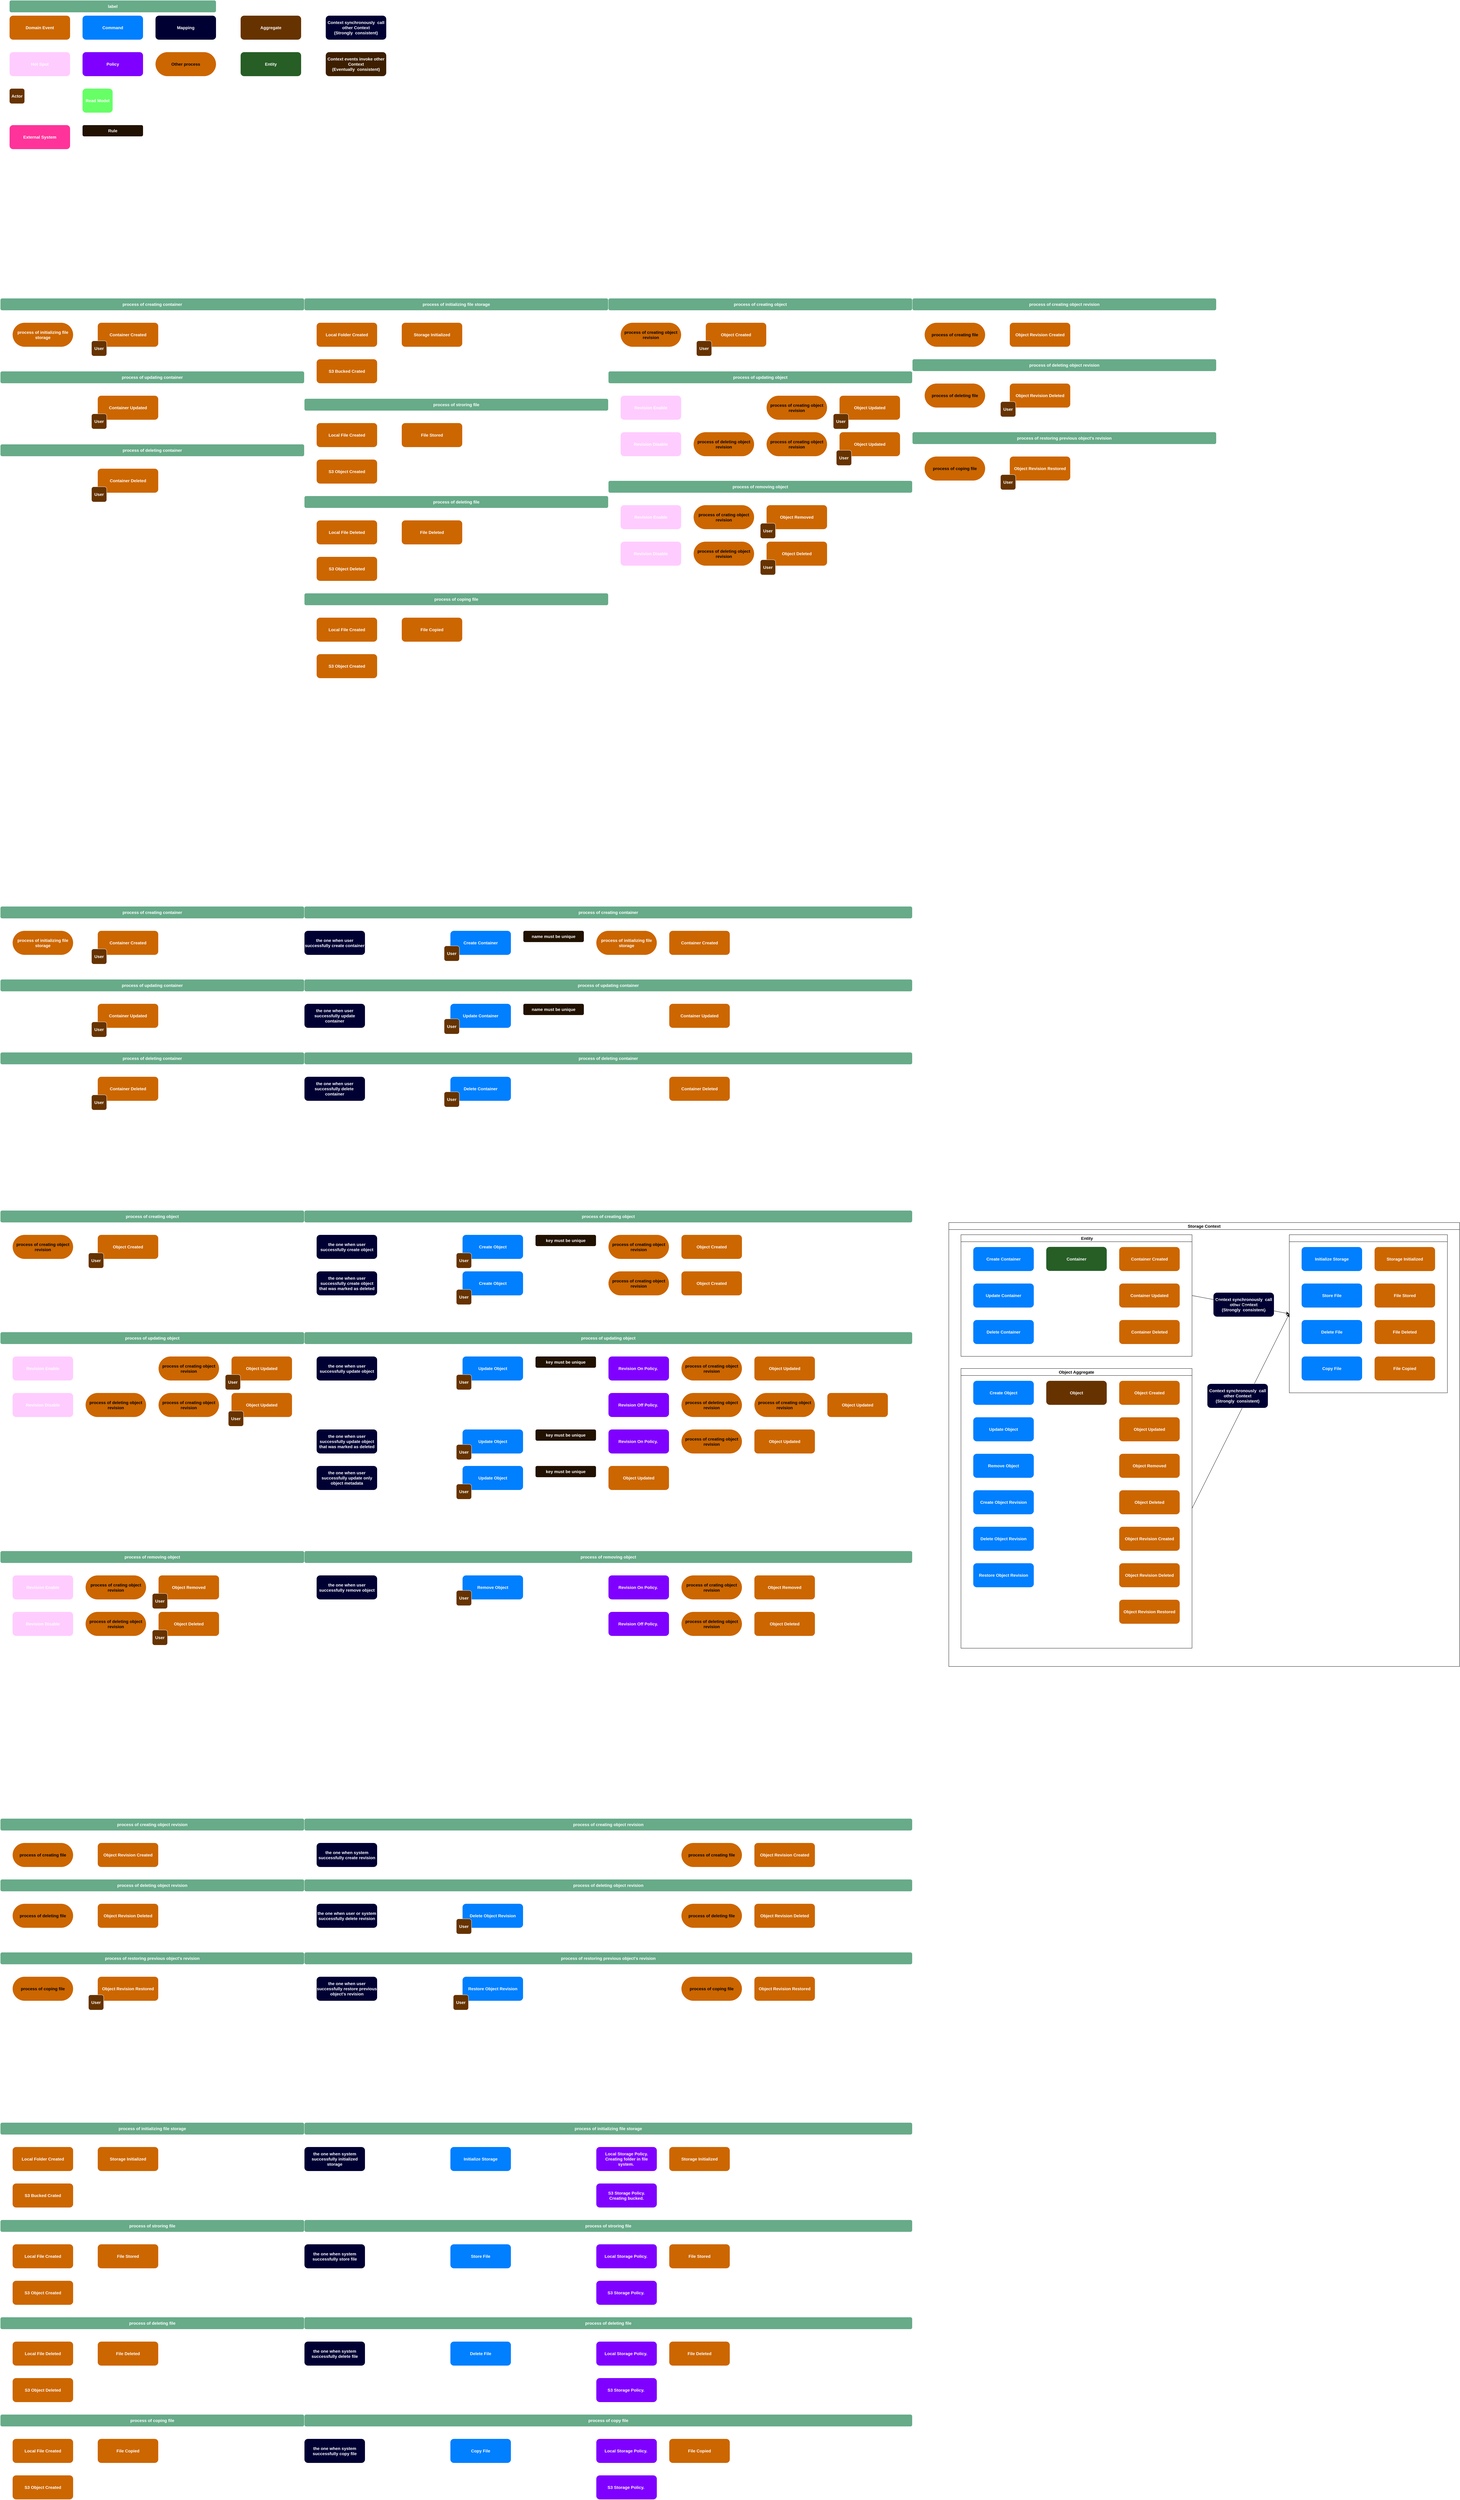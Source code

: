<mxfile version="25.0.2">
  <diagram id="YFsqn8lwmXzaRS9_h3kS" name="event storming">
    <mxGraphModel dx="4348" dy="5688" grid="1" gridSize="10" guides="0" tooltips="1" connect="1" arrows="1" fold="1" page="1" pageScale="1" pageWidth="1000" pageHeight="1000" math="0" shadow="0">
      <root>
        <mxCell id="0" />
        <mxCell id="1" parent="0" />
        <mxCell id="cuJFzhnlkX0wh9tE4dGZ-1" value="&lt;div&gt;Domain Event&lt;/div&gt;" style="rounded=1;whiteSpace=wrap;html=1;fillColor=#CC6600;strokeColor=#FFFFFF;fontColor=#FFFFFF;fontSize=14;fontStyle=1" parent="1" vertex="1">
          <mxGeometry x="-970" y="-3930" width="200" height="80" as="geometry" />
        </mxCell>
        <mxCell id="cuJFzhnlkX0wh9tE4dGZ-2" value="Command" style="rounded=1;whiteSpace=wrap;html=1;fillColor=#007FFF;strokeColor=#FFFFFF;fontColor=#FFFFFF;fontSize=14;fontStyle=1" parent="1" vertex="1">
          <mxGeometry x="-730" y="-3930" width="200" height="80" as="geometry" />
        </mxCell>
        <mxCell id="cuJFzhnlkX0wh9tE4dGZ-3" value="Policy" style="rounded=1;whiteSpace=wrap;html=1;fillColor=#7F00FF;strokeColor=#FFFFFF;fontColor=#FFFFFF;fontSize=14;fontStyle=1" parent="1" vertex="1">
          <mxGeometry x="-730" y="-3810" width="200" height="80" as="geometry" />
        </mxCell>
        <mxCell id="cuJFzhnlkX0wh9tE4dGZ-4" value="Actor" style="rounded=1;whiteSpace=wrap;html=1;fillColor=#663300;strokeColor=#FFFFFF;fontColor=#FFFFFF;fontSize=14;fontStyle=1" parent="1" vertex="1">
          <mxGeometry x="-970" y="-3690" width="50" height="50" as="geometry" />
        </mxCell>
        <mxCell id="cuJFzhnlkX0wh9tE4dGZ-5" value="Aggregate" style="rounded=1;whiteSpace=wrap;html=1;fillColor=#663300;strokeColor=#FFFFFF;fontColor=#FFFFFF;fontSize=14;fontStyle=1" parent="1" vertex="1">
          <mxGeometry x="-210" y="-3930" width="200" height="80" as="geometry" />
        </mxCell>
        <mxCell id="cuJFzhnlkX0wh9tE4dGZ-6" value="Read Model" style="rounded=1;whiteSpace=wrap;html=1;fillColor=#66FF66;strokeColor=#FFFFFF;fontColor=#FFFFFF;fontSize=14;fontStyle=1" parent="1" vertex="1">
          <mxGeometry x="-730" y="-3690" width="100" height="80" as="geometry" />
        </mxCell>
        <mxCell id="cuJFzhnlkX0wh9tE4dGZ-7" value="External System" style="rounded=1;whiteSpace=wrap;html=1;fillColor=#FF3399;strokeColor=#FFFFFF;fontColor=#FFFFFF;fontSize=14;fontStyle=1" parent="1" vertex="1">
          <mxGeometry x="-970" y="-3570" width="200" height="80" as="geometry" />
        </mxCell>
        <mxCell id="cuJFzhnlkX0wh9tE4dGZ-8" value="Hot Spot" style="rounded=1;whiteSpace=wrap;html=1;fillColor=#FFCCFF;strokeColor=#FFFFFF;fontColor=#FFFFFF;fontSize=14;fontStyle=1" parent="1" vertex="1">
          <mxGeometry x="-970" y="-3810" width="200" height="80" as="geometry" />
        </mxCell>
        <mxCell id="cuJFzhnlkX0wh9tE4dGZ-15" value="&lt;div&gt;&lt;span&gt;&lt;font&gt;label&lt;/font&gt;&lt;/span&gt;&lt;/div&gt;" style="rounded=1;whiteSpace=wrap;html=1;fillColor=#67AB89;strokeColor=#FFFFFF;fontColor=#FFFFFF;fontSize=14;fontStyle=1" parent="1" vertex="1">
          <mxGeometry x="-970" y="-3980" width="680" height="40" as="geometry" />
        </mxCell>
        <mxCell id="cuJFzhnlkX0wh9tE4dGZ-83" value="Mapping" style="rounded=1;whiteSpace=wrap;html=1;fillColor=#000033;strokeColor=#FFFFFF;fontColor=#FFFFFF;fontSize=14;fontStyle=1" parent="1" vertex="1">
          <mxGeometry x="-490" y="-3930" width="200" height="80" as="geometry" />
        </mxCell>
        <mxCell id="y4Lj_ysapqo_imUBppSc-1" value="Other process" style="rounded=1;fillColor=#CC6600;strokeColor=#FFFFFF;fontColor=default;rotation=0;html=1;whiteSpace=wrap;horizontal=1;direction=east;flipH=1;movable=1;resizable=1;rotatable=1;deletable=1;editable=1;locked=0;connectable=1;arcSize=50;fontSize=14;fontStyle=1" parent="1" vertex="1">
          <mxGeometry x="-490" y="-3810" width="200" height="80" as="geometry" />
        </mxCell>
        <mxCell id="y4Lj_ysapqo_imUBppSc-23" value="Rule" style="rounded=1;whiteSpace=wrap;html=1;fillColor=#211100;strokeColor=#FFFFFF;fontColor=#FFFFFF;fontSize=14;fontStyle=1" parent="1" vertex="1">
          <mxGeometry x="-730" y="-3570" width="200" height="38" as="geometry" />
        </mxCell>
        <mxCell id="y9N6AHnFpK21wvBhakDQ-57" value="&lt;div&gt;Context synchronously&amp;nbsp; call other Context&lt;br&gt;&lt;/div&gt;&lt;div&gt;(Strongly&amp;nbsp; consistent)&lt;br&gt;&lt;/div&gt;" style="rounded=1;whiteSpace=wrap;html=1;fillColor=#000033;strokeColor=#FFFFFF;fontColor=#FFFFFF;fontSize=14;fontStyle=1" parent="1" vertex="1">
          <mxGeometry x="70" y="-3930" width="200" height="80" as="geometry" />
        </mxCell>
        <mxCell id="y9N6AHnFpK21wvBhakDQ-763" value="Context events invoke other Context&lt;br&gt;&lt;div&gt;(Eventually&amp;nbsp; consistent)&lt;/div&gt;" style="rounded=1;whiteSpace=wrap;html=1;fillColor=#3D1F00;strokeColor=#FFFFFF;fontColor=#FFFFFF;fontSize=14;fontStyle=1" parent="1" vertex="1">
          <mxGeometry x="70" y="-3810" width="200" height="80" as="geometry" />
        </mxCell>
        <mxCell id="l0dBNbykYMsxJlFcGDXM-42" value="Entity" style="rounded=1;whiteSpace=wrap;html=1;fillColor=#265E26;strokeColor=#FFFFFF;fontColor=#FFFFFF;fontSize=14;fontStyle=1" parent="1" vertex="1">
          <mxGeometry x="-210" y="-3810" width="200" height="80" as="geometry" />
        </mxCell>
        <mxCell id="0n97tukV72xWSMjBDP36-35" value="&lt;div&gt;process of creating container&lt;span&gt;&lt;font&gt;&lt;br&gt;&lt;/font&gt;&lt;/span&gt;&lt;/div&gt;" style="rounded=1;whiteSpace=wrap;html=1;fillColor=#67AB89;strokeColor=#FFFFFF;fontColor=#FFFFFF;fontSize=14;fontStyle=1" parent="1" vertex="1">
          <mxGeometry x="-1000" y="-3000" width="1000" height="40" as="geometry" />
        </mxCell>
        <mxCell id="0n97tukV72xWSMjBDP36-36" value="Container Created" style="rounded=1;whiteSpace=wrap;html=1;fillColor=#CC6600;strokeColor=#FFFFFF;fontColor=#FFFFFF;fontSize=14;fontStyle=1" parent="1" vertex="1">
          <mxGeometry x="-680" y="-2920" width="200" height="80" as="geometry" />
        </mxCell>
        <mxCell id="0n97tukV72xWSMjBDP36-37" value="User" style="rounded=1;whiteSpace=wrap;html=1;fillColor=#663300;strokeColor=#FFFFFF;fontColor=#FFFFFF;fontSize=14;fontStyle=1" parent="1" vertex="1">
          <mxGeometry x="-700" y="-2860" width="50" height="50" as="geometry" />
        </mxCell>
        <mxCell id="0n97tukV72xWSMjBDP36-38" value="&lt;div&gt;&lt;span&gt;&lt;font&gt;process of stroring file&lt;br&gt;&lt;/font&gt;&lt;/span&gt;&lt;/div&gt;" style="rounded=1;whiteSpace=wrap;html=1;fillColor=#67AB89;strokeColor=#FFFFFF;fontColor=#FFFFFF;fontSize=14;fontStyle=1" parent="1" vertex="1">
          <mxGeometry y="-2670" width="1000" height="40" as="geometry" />
        </mxCell>
        <mxCell id="0n97tukV72xWSMjBDP36-39" value="File Stored" style="rounded=1;whiteSpace=wrap;html=1;fillColor=#CC6600;strokeColor=#FFFFFF;fontColor=#FFFFFF;fontSize=14;fontStyle=1" parent="1" vertex="1">
          <mxGeometry x="320" y="-2590" width="200" height="80" as="geometry" />
        </mxCell>
        <mxCell id="0n97tukV72xWSMjBDP36-40" value="Local File Created" style="rounded=1;whiteSpace=wrap;html=1;fillColor=#CC6600;strokeColor=#FFFFFF;fontColor=#FFFFFF;fontSize=14;fontStyle=1" parent="1" vertex="1">
          <mxGeometry x="40" y="-2590" width="200" height="80" as="geometry" />
        </mxCell>
        <mxCell id="0n97tukV72xWSMjBDP36-41" value="S3 Object Created" style="rounded=1;whiteSpace=wrap;html=1;fillColor=#CC6600;strokeColor=#FFFFFF;fontColor=#FFFFFF;fontSize=14;fontStyle=1" parent="1" vertex="1">
          <mxGeometry x="40" y="-2470" width="200" height="80" as="geometry" />
        </mxCell>
        <mxCell id="0n97tukV72xWSMjBDP36-42" value="&lt;div&gt;&lt;span&gt;&lt;font&gt;process of creating object&lt;br&gt;&lt;/font&gt;&lt;/span&gt;&lt;/div&gt;" style="rounded=1;whiteSpace=wrap;html=1;fillColor=#67AB89;strokeColor=#FFFFFF;fontColor=#FFFFFF;fontSize=14;fontStyle=1" parent="1" vertex="1">
          <mxGeometry x="1000" y="-3000" width="1000" height="40" as="geometry" />
        </mxCell>
        <mxCell id="0n97tukV72xWSMjBDP36-43" value="Object Created" style="rounded=1;whiteSpace=wrap;html=1;fillColor=#CC6600;strokeColor=#FFFFFF;fontColor=#FFFFFF;fontSize=14;fontStyle=1" parent="1" vertex="1">
          <mxGeometry x="1320" y="-2920" width="200" height="80" as="geometry" />
        </mxCell>
        <mxCell id="0n97tukV72xWSMjBDP36-44" value="User" style="rounded=1;whiteSpace=wrap;html=1;fillColor=#663300;strokeColor=#FFFFFF;fontColor=#FFFFFF;fontSize=14;fontStyle=1" parent="1" vertex="1">
          <mxGeometry x="1290" y="-2860" width="50" height="50" as="geometry" />
        </mxCell>
        <mxCell id="0n97tukV72xWSMjBDP36-45" value="&lt;div&gt;&lt;span&gt;&lt;font&gt;process of deleting file&lt;br&gt;&lt;/font&gt;&lt;/span&gt;&lt;/div&gt;" style="rounded=1;whiteSpace=wrap;html=1;fillColor=#67AB89;strokeColor=#FFFFFF;fontColor=#FFFFFF;fontSize=14;fontStyle=1" parent="1" vertex="1">
          <mxGeometry y="-2350" width="1000" height="40" as="geometry" />
        </mxCell>
        <mxCell id="0n97tukV72xWSMjBDP36-46" value="File Deleted" style="rounded=1;whiteSpace=wrap;html=1;fillColor=#CC6600;strokeColor=#FFFFFF;fontColor=#FFFFFF;fontSize=14;fontStyle=1" parent="1" vertex="1">
          <mxGeometry x="320" y="-2270" width="200" height="80" as="geometry" />
        </mxCell>
        <mxCell id="0n97tukV72xWSMjBDP36-47" value="Local File Deleted" style="rounded=1;whiteSpace=wrap;html=1;fillColor=#CC6600;strokeColor=#FFFFFF;fontColor=#FFFFFF;fontSize=14;fontStyle=1" parent="1" vertex="1">
          <mxGeometry x="40" y="-2270" width="200" height="80" as="geometry" />
        </mxCell>
        <mxCell id="0n97tukV72xWSMjBDP36-48" value="S3 Object Deleted" style="rounded=1;whiteSpace=wrap;html=1;fillColor=#CC6600;strokeColor=#FFFFFF;fontColor=#FFFFFF;fontSize=14;fontStyle=1" parent="1" vertex="1">
          <mxGeometry x="40" y="-2150" width="200" height="80" as="geometry" />
        </mxCell>
        <mxCell id="0n97tukV72xWSMjBDP36-49" value="&lt;div&gt;&lt;span&gt;&lt;font&gt;process of updating object&lt;br&gt;&lt;/font&gt;&lt;/span&gt;&lt;/div&gt;" style="rounded=1;whiteSpace=wrap;html=1;fillColor=#67AB89;strokeColor=#FFFFFF;fontColor=#FFFFFF;fontSize=14;fontStyle=1" parent="1" vertex="1">
          <mxGeometry x="1000" y="-2760" width="1000" height="40" as="geometry" />
        </mxCell>
        <mxCell id="0n97tukV72xWSMjBDP36-50" value="Object Updated" style="rounded=1;whiteSpace=wrap;html=1;fillColor=#CC6600;strokeColor=#FFFFFF;fontColor=#FFFFFF;fontSize=14;fontStyle=1" parent="1" vertex="1">
          <mxGeometry x="1760" y="-2680" width="200" height="80" as="geometry" />
        </mxCell>
        <mxCell id="0n97tukV72xWSMjBDP36-51" value="User" style="rounded=1;whiteSpace=wrap;html=1;fillColor=#663300;strokeColor=#FFFFFF;fontColor=#FFFFFF;fontSize=14;fontStyle=1" parent="1" vertex="1">
          <mxGeometry x="1740" y="-2620" width="50" height="50" as="geometry" />
        </mxCell>
        <mxCell id="0n97tukV72xWSMjBDP36-54" value="process of creating object revision" style="rounded=1;fillColor=#CC6600;strokeColor=#FFFFFF;fontColor=default;rotation=0;html=1;whiteSpace=wrap;horizontal=1;direction=east;flipH=1;movable=1;resizable=1;rotatable=1;deletable=1;editable=1;locked=0;connectable=1;arcSize=50;fontSize=14;fontStyle=1" parent="1" vertex="1">
          <mxGeometry x="1520" y="-2680" width="200" height="80" as="geometry" />
        </mxCell>
        <mxCell id="0n97tukV72xWSMjBDP36-55" value="Object Updated" style="rounded=1;whiteSpace=wrap;html=1;fillColor=#CC6600;strokeColor=#FFFFFF;fontColor=#FFFFFF;fontSize=14;fontStyle=1" parent="1" vertex="1">
          <mxGeometry x="1760" y="-2560" width="200" height="80" as="geometry" />
        </mxCell>
        <mxCell id="0n97tukV72xWSMjBDP36-56" value="User" style="rounded=1;whiteSpace=wrap;html=1;fillColor=#663300;strokeColor=#FFFFFF;fontColor=#FFFFFF;fontSize=14;fontStyle=1" parent="1" vertex="1">
          <mxGeometry x="1750" y="-2500" width="50" height="50" as="geometry" />
        </mxCell>
        <mxCell id="0n97tukV72xWSMjBDP36-58" value="&lt;div&gt;&lt;span&gt;&lt;font&gt;process of removing object&lt;br&gt;&lt;/font&gt;&lt;/span&gt;&lt;/div&gt;" style="rounded=1;whiteSpace=wrap;html=1;fillColor=#67AB89;strokeColor=#FFFFFF;fontColor=#FFFFFF;fontSize=14;fontStyle=1" parent="1" vertex="1">
          <mxGeometry x="1000" y="-2400" width="1000" height="40" as="geometry" />
        </mxCell>
        <mxCell id="0n97tukV72xWSMjBDP36-59" value="Object Removed" style="rounded=1;whiteSpace=wrap;html=1;fillColor=#CC6600;strokeColor=#FFFFFF;fontColor=#FFFFFF;fontSize=14;fontStyle=1" parent="1" vertex="1">
          <mxGeometry x="1520" y="-2320" width="200" height="80" as="geometry" />
        </mxCell>
        <mxCell id="0n97tukV72xWSMjBDP36-60" value="User" style="rounded=1;whiteSpace=wrap;html=1;fillColor=#663300;strokeColor=#FFFFFF;fontColor=#FFFFFF;fontSize=14;fontStyle=1" parent="1" vertex="1">
          <mxGeometry x="1500" y="-2260" width="50" height="50" as="geometry" />
        </mxCell>
        <mxCell id="0n97tukV72xWSMjBDP36-61" value="&lt;div&gt;&lt;span&gt;&lt;font&gt;process of deleting object revision&lt;br&gt;&lt;/font&gt;&lt;/span&gt;&lt;/div&gt;" style="rounded=1;whiteSpace=wrap;html=1;fillColor=#67AB89;strokeColor=#FFFFFF;fontColor=#FFFFFF;fontSize=14;fontStyle=1" parent="1" vertex="1">
          <mxGeometry x="2000" y="-2800" width="1000" height="40" as="geometry" />
        </mxCell>
        <mxCell id="0n97tukV72xWSMjBDP36-62" value="Object Deleted" style="rounded=1;whiteSpace=wrap;html=1;fillColor=#CC6600;strokeColor=#FFFFFF;fontColor=#FFFFFF;fontSize=14;fontStyle=1" parent="1" vertex="1">
          <mxGeometry x="1520" y="-2200" width="200" height="80" as="geometry" />
        </mxCell>
        <mxCell id="0n97tukV72xWSMjBDP36-63" value="User" style="rounded=1;whiteSpace=wrap;html=1;fillColor=#663300;strokeColor=#FFFFFF;fontColor=#FFFFFF;fontSize=14;fontStyle=1" parent="1" vertex="1">
          <mxGeometry x="1500" y="-2140" width="50" height="50" as="geometry" />
        </mxCell>
        <mxCell id="0n97tukV72xWSMjBDP36-65" value="process of deleting file" style="rounded=1;fillColor=#CC6600;strokeColor=#FFFFFF;fontColor=default;rotation=0;html=1;whiteSpace=wrap;horizontal=1;direction=east;flipH=1;movable=1;resizable=1;rotatable=1;deletable=1;editable=1;locked=0;connectable=1;arcSize=50;fontSize=14;fontStyle=1" parent="1" vertex="1">
          <mxGeometry x="2040" y="-2720" width="200" height="80" as="geometry" />
        </mxCell>
        <mxCell id="0n97tukV72xWSMjBDP36-66" value="Object Revision Deleted" style="rounded=1;whiteSpace=wrap;html=1;fillColor=#CC6600;strokeColor=#FFFFFF;fontColor=#FFFFFF;fontSize=14;fontStyle=1" parent="1" vertex="1">
          <mxGeometry x="2320" y="-2720" width="200" height="80" as="geometry" />
        </mxCell>
        <mxCell id="0n97tukV72xWSMjBDP36-67" value="&lt;div&gt;&lt;span&gt;&lt;font&gt;process of restoring previous object&#39;s revision&lt;br&gt;&lt;/font&gt;&lt;/span&gt;&lt;/div&gt;" style="rounded=1;whiteSpace=wrap;html=1;fillColor=#67AB89;strokeColor=#FFFFFF;fontColor=#FFFFFF;fontSize=14;fontStyle=1" parent="1" vertex="1">
          <mxGeometry x="2000" y="-2560" width="1000" height="40" as="geometry" />
        </mxCell>
        <mxCell id="0n97tukV72xWSMjBDP36-68" value="process of coping file" style="rounded=1;fillColor=#CC6600;strokeColor=#FFFFFF;fontColor=default;rotation=0;html=1;whiteSpace=wrap;horizontal=1;direction=east;flipH=1;movable=1;resizable=1;rotatable=1;deletable=1;editable=1;locked=0;connectable=1;arcSize=50;fontSize=14;fontStyle=1" parent="1" vertex="1">
          <mxGeometry x="2040" y="-2480" width="200" height="80" as="geometry" />
        </mxCell>
        <mxCell id="0n97tukV72xWSMjBDP36-69" value="Object Revision&amp;nbsp;Restored" style="rounded=1;whiteSpace=wrap;html=1;fillColor=#CC6600;strokeColor=#FFFFFF;fontColor=#FFFFFF;fontSize=14;fontStyle=1" parent="1" vertex="1">
          <mxGeometry x="2320" y="-2480" width="200" height="80" as="geometry" />
        </mxCell>
        <mxCell id="0n97tukV72xWSMjBDP36-70" value="User" style="rounded=1;whiteSpace=wrap;html=1;fillColor=#663300;strokeColor=#FFFFFF;fontColor=#FFFFFF;fontSize=14;fontStyle=1" parent="1" vertex="1">
          <mxGeometry x="2290" y="-2420" width="50" height="50" as="geometry" />
        </mxCell>
        <mxCell id="0n97tukV72xWSMjBDP36-71" value="&lt;div&gt;&lt;span&gt;&lt;font&gt;process of coping file&lt;br&gt;&lt;/font&gt;&lt;/span&gt;&lt;/div&gt;" style="rounded=1;whiteSpace=wrap;html=1;fillColor=#67AB89;strokeColor=#FFFFFF;fontColor=#FFFFFF;fontSize=14;fontStyle=1" parent="1" vertex="1">
          <mxGeometry y="-2030" width="1000" height="40" as="geometry" />
        </mxCell>
        <mxCell id="0n97tukV72xWSMjBDP36-72" value="File Copied" style="rounded=1;whiteSpace=wrap;html=1;fillColor=#CC6600;strokeColor=#FFFFFF;fontColor=#FFFFFF;fontSize=14;fontStyle=1" parent="1" vertex="1">
          <mxGeometry x="320" y="-1950" width="200" height="80" as="geometry" />
        </mxCell>
        <mxCell id="0n97tukV72xWSMjBDP36-73" value="Local File Created" style="rounded=1;whiteSpace=wrap;html=1;fillColor=#CC6600;strokeColor=#FFFFFF;fontColor=#FFFFFF;fontSize=14;fontStyle=1" parent="1" vertex="1">
          <mxGeometry x="40" y="-1950" width="200" height="80" as="geometry" />
        </mxCell>
        <mxCell id="0n97tukV72xWSMjBDP36-74" value="S3 Object Created" style="rounded=1;whiteSpace=wrap;html=1;fillColor=#CC6600;strokeColor=#FFFFFF;fontColor=#FFFFFF;fontSize=14;fontStyle=1" parent="1" vertex="1">
          <mxGeometry x="40" y="-1830" width="200" height="80" as="geometry" />
        </mxCell>
        <mxCell id="0n97tukV72xWSMjBDP36-75" value="Revision Disable" style="rounded=1;whiteSpace=wrap;html=1;fillColor=#FFCCFF;strokeColor=#FFFFFF;fontColor=#FFFFFF;fontSize=14;fontStyle=1" parent="1" vertex="1">
          <mxGeometry x="1040" y="-2560" width="200" height="80" as="geometry" />
        </mxCell>
        <mxCell id="0n97tukV72xWSMjBDP36-76" value="Revision Enable" style="rounded=1;whiteSpace=wrap;html=1;fillColor=#FFCCFF;strokeColor=#FFFFFF;fontColor=#FFFFFF;fontSize=14;fontStyle=1" parent="1" vertex="1">
          <mxGeometry x="1040" y="-2680" width="200" height="80" as="geometry" />
        </mxCell>
        <mxCell id="0n97tukV72xWSMjBDP36-77" value="&lt;div&gt;&lt;span&gt;&lt;font&gt;process of initializing file storage&lt;br&gt;&lt;/font&gt;&lt;/span&gt;&lt;/div&gt;" style="rounded=1;whiteSpace=wrap;html=1;fillColor=#67AB89;strokeColor=#FFFFFF;fontColor=#FFFFFF;fontSize=14;fontStyle=1" parent="1" vertex="1">
          <mxGeometry y="-3000" width="1000" height="40" as="geometry" />
        </mxCell>
        <mxCell id="0n97tukV72xWSMjBDP36-78" value="Storage Initialized" style="rounded=1;whiteSpace=wrap;html=1;fillColor=#CC6600;strokeColor=#FFFFFF;fontColor=#FFFFFF;fontSize=14;fontStyle=1" parent="1" vertex="1">
          <mxGeometry x="320" y="-2920" width="200" height="80" as="geometry" />
        </mxCell>
        <mxCell id="0n97tukV72xWSMjBDP36-79" value="Local Folder Created" style="rounded=1;whiteSpace=wrap;html=1;fillColor=#CC6600;strokeColor=#FFFFFF;fontColor=#FFFFFF;fontSize=14;fontStyle=1" parent="1" vertex="1">
          <mxGeometry x="40" y="-2920" width="200" height="80" as="geometry" />
        </mxCell>
        <mxCell id="0n97tukV72xWSMjBDP36-80" value="S3 Bucked Crated" style="rounded=1;whiteSpace=wrap;html=1;fillColor=#CC6600;strokeColor=#FFFFFF;fontColor=#FFFFFF;fontSize=14;fontStyle=1" parent="1" vertex="1">
          <mxGeometry x="40" y="-2800" width="200" height="80" as="geometry" />
        </mxCell>
        <mxCell id="0n97tukV72xWSMjBDP36-81" value="&lt;span style=&quot;color: rgb(255, 255, 255);&quot;&gt;process of initializing file storage&lt;/span&gt;" style="rounded=1;fillColor=#CC6600;strokeColor=#FFFFFF;fontColor=default;rotation=0;html=1;whiteSpace=wrap;horizontal=1;direction=east;flipH=1;movable=1;resizable=1;rotatable=1;deletable=1;editable=1;locked=0;connectable=1;arcSize=50;fontSize=14;fontStyle=1" parent="1" vertex="1">
          <mxGeometry x="-960" y="-2920" width="200" height="80" as="geometry" />
        </mxCell>
        <mxCell id="0n97tukV72xWSMjBDP36-82" value="&lt;div&gt;process of updating container&lt;span&gt;&lt;font&gt;&lt;br&gt;&lt;/font&gt;&lt;/span&gt;&lt;/div&gt;" style="rounded=1;whiteSpace=wrap;html=1;fillColor=#67AB89;strokeColor=#FFFFFF;fontColor=#FFFFFF;fontSize=14;fontStyle=1" parent="1" vertex="1">
          <mxGeometry x="-1000" y="-2760" width="1000" height="40" as="geometry" />
        </mxCell>
        <mxCell id="0n97tukV72xWSMjBDP36-83" value="Container Updated" style="rounded=1;whiteSpace=wrap;html=1;fillColor=#CC6600;strokeColor=#FFFFFF;fontColor=#FFFFFF;fontSize=14;fontStyle=1" parent="1" vertex="1">
          <mxGeometry x="-680" y="-2680" width="200" height="80" as="geometry" />
        </mxCell>
        <mxCell id="0n97tukV72xWSMjBDP36-84" value="User" style="rounded=1;whiteSpace=wrap;html=1;fillColor=#663300;strokeColor=#FFFFFF;fontColor=#FFFFFF;fontSize=14;fontStyle=1" parent="1" vertex="1">
          <mxGeometry x="-700" y="-2620" width="50" height="50" as="geometry" />
        </mxCell>
        <mxCell id="0n97tukV72xWSMjBDP36-85" value="&lt;div&gt;process of deleting container&lt;span&gt;&lt;font&gt;&lt;br&gt;&lt;/font&gt;&lt;/span&gt;&lt;/div&gt;" style="rounded=1;whiteSpace=wrap;html=1;fillColor=#67AB89;strokeColor=#FFFFFF;fontColor=#FFFFFF;fontSize=14;fontStyle=1" parent="1" vertex="1">
          <mxGeometry x="-1000" y="-2520" width="1000" height="40" as="geometry" />
        </mxCell>
        <mxCell id="0n97tukV72xWSMjBDP36-86" value="Container Deleted" style="rounded=1;whiteSpace=wrap;html=1;fillColor=#CC6600;strokeColor=#FFFFFF;fontColor=#FFFFFF;fontSize=14;fontStyle=1" parent="1" vertex="1">
          <mxGeometry x="-680" y="-2440" width="200" height="80" as="geometry" />
        </mxCell>
        <mxCell id="0n97tukV72xWSMjBDP36-87" value="User" style="rounded=1;whiteSpace=wrap;html=1;fillColor=#663300;strokeColor=#FFFFFF;fontColor=#FFFFFF;fontSize=14;fontStyle=1" parent="1" vertex="1">
          <mxGeometry x="-700" y="-2380" width="50" height="50" as="geometry" />
        </mxCell>
        <mxCell id="0n97tukV72xWSMjBDP36-88" value="Revision Disable" style="rounded=1;whiteSpace=wrap;html=1;fillColor=#FFCCFF;strokeColor=#FFFFFF;fontColor=#FFFFFF;fontSize=14;fontStyle=1" parent="1" vertex="1">
          <mxGeometry x="1040" y="-2200" width="200" height="80" as="geometry" />
        </mxCell>
        <mxCell id="0n97tukV72xWSMjBDP36-89" value="Revision Enable" style="rounded=1;whiteSpace=wrap;html=1;fillColor=#FFCCFF;strokeColor=#FFFFFF;fontColor=#FFFFFF;fontSize=14;fontStyle=1" parent="1" vertex="1">
          <mxGeometry x="1040" y="-2320" width="200" height="80" as="geometry" />
        </mxCell>
        <mxCell id="0n97tukV72xWSMjBDP36-90" value="&lt;div&gt;&lt;span&gt;&lt;font&gt;process of creating object revision&lt;br&gt;&lt;/font&gt;&lt;/span&gt;&lt;/div&gt;" style="rounded=1;whiteSpace=wrap;html=1;fillColor=#67AB89;strokeColor=#FFFFFF;fontColor=#FFFFFF;fontSize=14;fontStyle=1" parent="1" vertex="1">
          <mxGeometry x="2000" y="-3000" width="1000" height="40" as="geometry" />
        </mxCell>
        <mxCell id="0n97tukV72xWSMjBDP36-91" value="process of creating file" style="rounded=1;fillColor=#CC6600;strokeColor=#FFFFFF;fontColor=default;rotation=0;html=1;whiteSpace=wrap;horizontal=1;direction=east;flipH=1;movable=1;resizable=1;rotatable=1;deletable=1;editable=1;locked=0;connectable=1;arcSize=50;fontSize=14;fontStyle=1" parent="1" vertex="1">
          <mxGeometry x="2040" y="-2920" width="200" height="80" as="geometry" />
        </mxCell>
        <mxCell id="0n97tukV72xWSMjBDP36-92" value="Object Revision Created" style="rounded=1;whiteSpace=wrap;html=1;fillColor=#CC6600;strokeColor=#FFFFFF;fontColor=#FFFFFF;fontSize=14;fontStyle=1" parent="1" vertex="1">
          <mxGeometry x="2320" y="-2920" width="200" height="80" as="geometry" />
        </mxCell>
        <mxCell id="0n97tukV72xWSMjBDP36-93" value="&lt;div&gt;process of creating container&lt;span&gt;&lt;font&gt;&lt;br&gt;&lt;/font&gt;&lt;/span&gt;&lt;/div&gt;" style="rounded=1;whiteSpace=wrap;html=1;fillColor=#67AB89;strokeColor=#FFFFFF;fontColor=#FFFFFF;fontSize=14;fontStyle=1" parent="1" vertex="1">
          <mxGeometry x="-1000" y="-1000" width="1000" height="40" as="geometry" />
        </mxCell>
        <mxCell id="0n97tukV72xWSMjBDP36-94" value="Container Created" style="rounded=1;whiteSpace=wrap;html=1;fillColor=#CC6600;strokeColor=#FFFFFF;fontColor=#FFFFFF;fontSize=14;fontStyle=1" parent="1" vertex="1">
          <mxGeometry x="-680" y="-920" width="200" height="80" as="geometry" />
        </mxCell>
        <mxCell id="0n97tukV72xWSMjBDP36-95" value="User" style="rounded=1;whiteSpace=wrap;html=1;fillColor=#663300;strokeColor=#FFFFFF;fontColor=#FFFFFF;fontSize=14;fontStyle=1" parent="1" vertex="1">
          <mxGeometry x="-700" y="-860" width="50" height="50" as="geometry" />
        </mxCell>
        <mxCell id="0n97tukV72xWSMjBDP36-96" value="&lt;span style=&quot;color: rgb(255, 255, 255);&quot;&gt;process of initializing file storage&lt;/span&gt;" style="rounded=1;fillColor=#CC6600;strokeColor=#FFFFFF;fontColor=default;rotation=0;html=1;whiteSpace=wrap;horizontal=1;direction=east;flipH=1;movable=1;resizable=1;rotatable=1;deletable=1;editable=1;locked=0;connectable=1;arcSize=50;fontSize=14;fontStyle=1" parent="1" vertex="1">
          <mxGeometry x="-960" y="-920" width="200" height="80" as="geometry" />
        </mxCell>
        <mxCell id="0n97tukV72xWSMjBDP36-97" value="&lt;div&gt;process of updating container&lt;span&gt;&lt;font&gt;&lt;br&gt;&lt;/font&gt;&lt;/span&gt;&lt;/div&gt;" style="rounded=1;whiteSpace=wrap;html=1;fillColor=#67AB89;strokeColor=#FFFFFF;fontColor=#FFFFFF;fontSize=14;fontStyle=1" parent="1" vertex="1">
          <mxGeometry x="-1000" y="-760" width="1000" height="40" as="geometry" />
        </mxCell>
        <mxCell id="0n97tukV72xWSMjBDP36-98" value="Container Updated" style="rounded=1;whiteSpace=wrap;html=1;fillColor=#CC6600;strokeColor=#FFFFFF;fontColor=#FFFFFF;fontSize=14;fontStyle=1" parent="1" vertex="1">
          <mxGeometry x="-680" y="-680" width="200" height="80" as="geometry" />
        </mxCell>
        <mxCell id="0n97tukV72xWSMjBDP36-99" value="User" style="rounded=1;whiteSpace=wrap;html=1;fillColor=#663300;strokeColor=#FFFFFF;fontColor=#FFFFFF;fontSize=14;fontStyle=1" parent="1" vertex="1">
          <mxGeometry x="-700" y="-620" width="50" height="50" as="geometry" />
        </mxCell>
        <mxCell id="0n97tukV72xWSMjBDP36-100" value="&lt;div&gt;process of deleting container&lt;span&gt;&lt;font&gt;&lt;br&gt;&lt;/font&gt;&lt;/span&gt;&lt;/div&gt;" style="rounded=1;whiteSpace=wrap;html=1;fillColor=#67AB89;strokeColor=#FFFFFF;fontColor=#FFFFFF;fontSize=14;fontStyle=1" parent="1" vertex="1">
          <mxGeometry x="-1000" y="-520" width="1000" height="40" as="geometry" />
        </mxCell>
        <mxCell id="0n97tukV72xWSMjBDP36-101" value="Container Deleted" style="rounded=1;whiteSpace=wrap;html=1;fillColor=#CC6600;strokeColor=#FFFFFF;fontColor=#FFFFFF;fontSize=14;fontStyle=1" parent="1" vertex="1">
          <mxGeometry x="-680" y="-440" width="200" height="80" as="geometry" />
        </mxCell>
        <mxCell id="0n97tukV72xWSMjBDP36-102" value="User" style="rounded=1;whiteSpace=wrap;html=1;fillColor=#663300;strokeColor=#FFFFFF;fontColor=#FFFFFF;fontSize=14;fontStyle=1" parent="1" vertex="1">
          <mxGeometry x="-700" y="-380" width="50" height="50" as="geometry" />
        </mxCell>
        <mxCell id="0n97tukV72xWSMjBDP36-103" value="&lt;div&gt;process of creating container&lt;span&gt;&lt;font&gt;&lt;br&gt;&lt;/font&gt;&lt;/span&gt;&lt;/div&gt;" style="rounded=1;whiteSpace=wrap;html=1;fillColor=#67AB89;strokeColor=#FFFFFF;fontColor=#FFFFFF;fontSize=14;fontStyle=1" parent="1" vertex="1">
          <mxGeometry y="-1000" width="2000" height="40" as="geometry" />
        </mxCell>
        <mxCell id="0n97tukV72xWSMjBDP36-104" value="Create Container" style="rounded=1;whiteSpace=wrap;html=1;fillColor=#007FFF;strokeColor=#FFFFFF;fontColor=#FFFFFF;fontSize=14;fontStyle=1" parent="1" vertex="1">
          <mxGeometry x="480" y="-920" width="200" height="80" as="geometry" />
        </mxCell>
        <mxCell id="0n97tukV72xWSMjBDP36-105" value="User" style="rounded=1;whiteSpace=wrap;html=1;fillColor=#663300;strokeColor=#FFFFFF;fontColor=#FFFFFF;fontSize=14;fontStyle=1" parent="1" vertex="1">
          <mxGeometry x="460" y="-870" width="50" height="50" as="geometry" />
        </mxCell>
        <mxCell id="0n97tukV72xWSMjBDP36-106" value="the one when user successfully create container" style="rounded=1;whiteSpace=wrap;html=1;fillColor=#000033;strokeColor=#FFFFFF;fontColor=#FFFFFF;fontSize=14;fontStyle=1" parent="1" vertex="1">
          <mxGeometry y="-920" width="200" height="80" as="geometry" />
        </mxCell>
        <mxCell id="0n97tukV72xWSMjBDP36-107" value="name must be unique" style="rounded=1;whiteSpace=wrap;html=1;fillColor=#211100;strokeColor=#FFFFFF;fontColor=#FFFFFF;fontSize=14;fontStyle=1" parent="1" vertex="1">
          <mxGeometry x="720" y="-920" width="200" height="38" as="geometry" />
        </mxCell>
        <mxCell id="0n97tukV72xWSMjBDP36-108" value="Container Created" style="rounded=1;whiteSpace=wrap;html=1;fillColor=#CC6600;strokeColor=#FFFFFF;fontColor=#FFFFFF;fontSize=14;fontStyle=1" parent="1" vertex="1">
          <mxGeometry x="1200" y="-920" width="200" height="80" as="geometry" />
        </mxCell>
        <mxCell id="0n97tukV72xWSMjBDP36-109" value="&lt;span style=&quot;color: rgb(255, 255, 255);&quot;&gt;process of initializing file storage&lt;/span&gt;" style="rounded=1;fillColor=#CC6600;strokeColor=#FFFFFF;fontColor=default;rotation=0;html=1;whiteSpace=wrap;horizontal=1;direction=east;flipH=1;movable=1;resizable=1;rotatable=1;deletable=1;editable=1;locked=0;connectable=1;arcSize=50;fontSize=14;fontStyle=1" parent="1" vertex="1">
          <mxGeometry x="960" y="-920" width="200" height="80" as="geometry" />
        </mxCell>
        <mxCell id="0n97tukV72xWSMjBDP36-110" value="&lt;div&gt;process of updating container&lt;span&gt;&lt;font&gt;&lt;br&gt;&lt;/font&gt;&lt;/span&gt;&lt;/div&gt;" style="rounded=1;whiteSpace=wrap;html=1;fillColor=#67AB89;strokeColor=#FFFFFF;fontColor=#FFFFFF;fontSize=14;fontStyle=1" parent="1" vertex="1">
          <mxGeometry y="-760" width="2000" height="40" as="geometry" />
        </mxCell>
        <mxCell id="0n97tukV72xWSMjBDP36-111" value="Update Container" style="rounded=1;whiteSpace=wrap;html=1;fillColor=#007FFF;strokeColor=#FFFFFF;fontColor=#FFFFFF;fontSize=14;fontStyle=1" parent="1" vertex="1">
          <mxGeometry x="480" y="-680" width="200" height="80" as="geometry" />
        </mxCell>
        <mxCell id="0n97tukV72xWSMjBDP36-112" value="User" style="rounded=1;whiteSpace=wrap;html=1;fillColor=#663300;strokeColor=#FFFFFF;fontColor=#FFFFFF;fontSize=14;fontStyle=1" parent="1" vertex="1">
          <mxGeometry x="460" y="-630" width="50" height="50" as="geometry" />
        </mxCell>
        <mxCell id="0n97tukV72xWSMjBDP36-113" value="the one when user successfully update container" style="rounded=1;whiteSpace=wrap;html=1;fillColor=#000033;strokeColor=#FFFFFF;fontColor=#FFFFFF;fontSize=14;fontStyle=1" parent="1" vertex="1">
          <mxGeometry y="-680" width="200" height="80" as="geometry" />
        </mxCell>
        <mxCell id="0n97tukV72xWSMjBDP36-114" value="name must be unique" style="rounded=1;whiteSpace=wrap;html=1;fillColor=#211100;strokeColor=#FFFFFF;fontColor=#FFFFFF;fontSize=14;fontStyle=1" parent="1" vertex="1">
          <mxGeometry x="720" y="-680" width="200" height="38" as="geometry" />
        </mxCell>
        <mxCell id="0n97tukV72xWSMjBDP36-115" value="Container Updated" style="rounded=1;whiteSpace=wrap;html=1;fillColor=#CC6600;strokeColor=#FFFFFF;fontColor=#FFFFFF;fontSize=14;fontStyle=1" parent="1" vertex="1">
          <mxGeometry x="1200" y="-680" width="200" height="80" as="geometry" />
        </mxCell>
        <mxCell id="0n97tukV72xWSMjBDP36-116" value="&lt;div&gt;process of deleting container&lt;span&gt;&lt;font&gt;&lt;br&gt;&lt;/font&gt;&lt;/span&gt;&lt;/div&gt;" style="rounded=1;whiteSpace=wrap;html=1;fillColor=#67AB89;strokeColor=#FFFFFF;fontColor=#FFFFFF;fontSize=14;fontStyle=1" parent="1" vertex="1">
          <mxGeometry y="-520" width="2000" height="40" as="geometry" />
        </mxCell>
        <mxCell id="0n97tukV72xWSMjBDP36-117" value="Delete Container" style="rounded=1;whiteSpace=wrap;html=1;fillColor=#007FFF;strokeColor=#FFFFFF;fontColor=#FFFFFF;fontSize=14;fontStyle=1" parent="1" vertex="1">
          <mxGeometry x="480" y="-440" width="200" height="80" as="geometry" />
        </mxCell>
        <mxCell id="0n97tukV72xWSMjBDP36-118" value="User" style="rounded=1;whiteSpace=wrap;html=1;fillColor=#663300;strokeColor=#FFFFFF;fontColor=#FFFFFF;fontSize=14;fontStyle=1" parent="1" vertex="1">
          <mxGeometry x="460" y="-390" width="50" height="50" as="geometry" />
        </mxCell>
        <mxCell id="0n97tukV72xWSMjBDP36-119" value="the one when user successfully delete&amp;nbsp; container" style="rounded=1;whiteSpace=wrap;html=1;fillColor=#000033;strokeColor=#FFFFFF;fontColor=#FFFFFF;fontSize=14;fontStyle=1" parent="1" vertex="1">
          <mxGeometry y="-440" width="200" height="80" as="geometry" />
        </mxCell>
        <mxCell id="0n97tukV72xWSMjBDP36-120" value="Container Deleted" style="rounded=1;whiteSpace=wrap;html=1;fillColor=#CC6600;strokeColor=#FFFFFF;fontColor=#FFFFFF;fontSize=14;fontStyle=1" parent="1" vertex="1">
          <mxGeometry x="1200" y="-440" width="200" height="80" as="geometry" />
        </mxCell>
        <mxCell id="0n97tukV72xWSMjBDP36-213" value="&lt;div&gt;process of creating object&lt;span&gt;&lt;font&gt;&lt;br&gt;&lt;/font&gt;&lt;/span&gt;&lt;/div&gt;" style="rounded=1;whiteSpace=wrap;html=1;fillColor=#67AB89;strokeColor=#FFFFFF;fontColor=#FFFFFF;fontSize=14;fontStyle=1" parent="1" vertex="1">
          <mxGeometry width="2000" height="40" as="geometry" />
        </mxCell>
        <mxCell id="0n97tukV72xWSMjBDP36-214" value="Create Object" style="rounded=1;whiteSpace=wrap;html=1;fillColor=#007FFF;strokeColor=#FFFFFF;fontColor=#FFFFFF;fontSize=14;fontStyle=1" parent="1" vertex="1">
          <mxGeometry x="520" y="80" width="200" height="80" as="geometry" />
        </mxCell>
        <mxCell id="0n97tukV72xWSMjBDP36-215" value="the one when user successfully create object" style="rounded=1;whiteSpace=wrap;html=1;fillColor=#000033;strokeColor=#FFFFFF;fontColor=#FFFFFF;fontSize=14;fontStyle=1" parent="1" vertex="1">
          <mxGeometry x="40" y="80" width="200" height="80" as="geometry" />
        </mxCell>
        <mxCell id="0n97tukV72xWSMjBDP36-216" value="Object Created" style="rounded=1;whiteSpace=wrap;html=1;fillColor=#CC6600;strokeColor=#FFFFFF;fontColor=#FFFFFF;fontSize=14;fontStyle=1" parent="1" vertex="1">
          <mxGeometry x="1240" y="80" width="200" height="80" as="geometry" />
        </mxCell>
        <mxCell id="0n97tukV72xWSMjBDP36-217" value="User" style="rounded=1;whiteSpace=wrap;html=1;fillColor=#663300;strokeColor=#FFFFFF;fontColor=#FFFFFF;fontSize=14;fontStyle=1" parent="1" vertex="1">
          <mxGeometry x="500" y="140" width="50" height="50" as="geometry" />
        </mxCell>
        <mxCell id="0n97tukV72xWSMjBDP36-219" value="key must be unique" style="rounded=1;whiteSpace=wrap;html=1;fillColor=#211100;strokeColor=#FFFFFF;fontColor=#FFFFFF;fontSize=14;fontStyle=1" parent="1" vertex="1">
          <mxGeometry x="760" y="80" width="200" height="38" as="geometry" />
        </mxCell>
        <mxCell id="0n97tukV72xWSMjBDP36-220" value="&lt;div&gt;process of updating object&lt;span&gt;&lt;font&gt;&lt;br&gt;&lt;/font&gt;&lt;/span&gt;&lt;/div&gt;" style="rounded=1;whiteSpace=wrap;html=1;fillColor=#67AB89;strokeColor=#FFFFFF;fontColor=#FFFFFF;fontSize=14;fontStyle=1" parent="1" vertex="1">
          <mxGeometry y="400" width="2000" height="40" as="geometry" />
        </mxCell>
        <mxCell id="0n97tukV72xWSMjBDP36-221" value="Update Object" style="rounded=1;whiteSpace=wrap;html=1;fillColor=#007FFF;strokeColor=#FFFFFF;fontColor=#FFFFFF;fontSize=14;fontStyle=1" parent="1" vertex="1">
          <mxGeometry x="520" y="480" width="200" height="80" as="geometry" />
        </mxCell>
        <mxCell id="0n97tukV72xWSMjBDP36-222" value="the one when user successfully update object" style="rounded=1;whiteSpace=wrap;html=1;fillColor=#000033;strokeColor=#FFFFFF;fontColor=#FFFFFF;fontSize=14;fontStyle=1" parent="1" vertex="1">
          <mxGeometry x="40" y="480" width="200" height="80" as="geometry" />
        </mxCell>
        <mxCell id="0n97tukV72xWSMjBDP36-223" value="User" style="rounded=1;whiteSpace=wrap;html=1;fillColor=#663300;strokeColor=#FFFFFF;fontColor=#FFFFFF;fontSize=14;fontStyle=1" parent="1" vertex="1">
          <mxGeometry x="500" y="540" width="50" height="50" as="geometry" />
        </mxCell>
        <mxCell id="0n97tukV72xWSMjBDP36-224" value="key must be unique" style="rounded=1;whiteSpace=wrap;html=1;fillColor=#211100;strokeColor=#FFFFFF;fontColor=#FFFFFF;fontSize=14;fontStyle=1" parent="1" vertex="1">
          <mxGeometry x="760" y="480" width="200" height="38" as="geometry" />
        </mxCell>
        <mxCell id="0n97tukV72xWSMjBDP36-225" value="Revision On Policy.&amp;nbsp;" style="rounded=1;whiteSpace=wrap;html=1;fillColor=#7F00FF;strokeColor=#FFFFFF;fontColor=#FFFFFF;fontSize=14;fontStyle=1" parent="1" vertex="1">
          <mxGeometry x="1000" y="480" width="200" height="80" as="geometry" />
        </mxCell>
        <mxCell id="0n97tukV72xWSMjBDP36-226" value="Revision Off Policy.&amp;nbsp;" style="rounded=1;whiteSpace=wrap;html=1;fillColor=#7F00FF;strokeColor=#FFFFFF;fontColor=#FFFFFF;fontSize=14;fontStyle=1" parent="1" vertex="1">
          <mxGeometry x="1000" y="600" width="200" height="80" as="geometry" />
        </mxCell>
        <mxCell id="0n97tukV72xWSMjBDP36-227" value="Object Updated" style="rounded=1;whiteSpace=wrap;html=1;fillColor=#CC6600;strokeColor=#FFFFFF;fontColor=#FFFFFF;fontSize=14;fontStyle=1" parent="1" vertex="1">
          <mxGeometry x="1480" y="480" width="200" height="80" as="geometry" />
        </mxCell>
        <mxCell id="0n97tukV72xWSMjBDP36-233" value="Object Updated" style="rounded=1;whiteSpace=wrap;html=1;fillColor=#CC6600;strokeColor=#FFFFFF;fontColor=#FFFFFF;fontSize=14;fontStyle=1" parent="1" vertex="1">
          <mxGeometry x="1720" y="600" width="200" height="80" as="geometry" />
        </mxCell>
        <mxCell id="0n97tukV72xWSMjBDP36-236" value="the one when user successfully update only object metadata" style="rounded=1;whiteSpace=wrap;html=1;fillColor=#000033;strokeColor=#FFFFFF;fontColor=#FFFFFF;fontSize=14;fontStyle=1" parent="1" vertex="1">
          <mxGeometry x="40" y="840" width="200" height="80" as="geometry" />
        </mxCell>
        <mxCell id="0n97tukV72xWSMjBDP36-237" value="Update Object" style="rounded=1;whiteSpace=wrap;html=1;fillColor=#007FFF;strokeColor=#FFFFFF;fontColor=#FFFFFF;fontSize=14;fontStyle=1" parent="1" vertex="1">
          <mxGeometry x="520" y="840" width="200" height="80" as="geometry" />
        </mxCell>
        <mxCell id="0n97tukV72xWSMjBDP36-238" value="key must be unique" style="rounded=1;whiteSpace=wrap;html=1;fillColor=#211100;strokeColor=#FFFFFF;fontColor=#FFFFFF;fontSize=14;fontStyle=1" parent="1" vertex="1">
          <mxGeometry x="760" y="840" width="200" height="38" as="geometry" />
        </mxCell>
        <mxCell id="0n97tukV72xWSMjBDP36-239" value="Object Updated" style="rounded=1;whiteSpace=wrap;html=1;fillColor=#CC6600;strokeColor=#FFFFFF;fontColor=#FFFFFF;fontSize=14;fontStyle=1" parent="1" vertex="1">
          <mxGeometry x="1000" y="840" width="200" height="80" as="geometry" />
        </mxCell>
        <mxCell id="0n97tukV72xWSMjBDP36-240" value="User" style="rounded=1;whiteSpace=wrap;html=1;fillColor=#663300;strokeColor=#FFFFFF;fontColor=#FFFFFF;fontSize=14;fontStyle=1" parent="1" vertex="1">
          <mxGeometry x="500" y="900" width="50" height="50" as="geometry" />
        </mxCell>
        <mxCell id="0n97tukV72xWSMjBDP36-241" value="&lt;div&gt;process of removing object&lt;span&gt;&lt;font&gt;&lt;br&gt;&lt;/font&gt;&lt;/span&gt;&lt;/div&gt;" style="rounded=1;whiteSpace=wrap;html=1;fillColor=#67AB89;strokeColor=#FFFFFF;fontColor=#FFFFFF;fontSize=14;fontStyle=1" parent="1" vertex="1">
          <mxGeometry y="1120" width="2000" height="40" as="geometry" />
        </mxCell>
        <mxCell id="0n97tukV72xWSMjBDP36-242" value="Remove Object" style="rounded=1;whiteSpace=wrap;html=1;fillColor=#007FFF;strokeColor=#FFFFFF;fontColor=#FFFFFF;fontSize=14;fontStyle=1" parent="1" vertex="1">
          <mxGeometry x="520" y="1200" width="200" height="80" as="geometry" />
        </mxCell>
        <mxCell id="0n97tukV72xWSMjBDP36-243" value="the one when user successfully remove object" style="rounded=1;whiteSpace=wrap;html=1;fillColor=#000033;strokeColor=#FFFFFF;fontColor=#FFFFFF;fontSize=14;fontStyle=1" parent="1" vertex="1">
          <mxGeometry x="40" y="1200" width="200" height="80" as="geometry" />
        </mxCell>
        <mxCell id="0n97tukV72xWSMjBDP36-246" value="User" style="rounded=1;whiteSpace=wrap;html=1;fillColor=#663300;strokeColor=#FFFFFF;fontColor=#FFFFFF;fontSize=14;fontStyle=1" parent="1" vertex="1">
          <mxGeometry x="500" y="1250" width="50" height="50" as="geometry" />
        </mxCell>
        <mxCell id="0n97tukV72xWSMjBDP36-249" value="the one when user successfully create object that was marked as deleted" style="rounded=1;whiteSpace=wrap;html=1;fillColor=#000033;strokeColor=#FFFFFF;fontColor=#FFFFFF;fontSize=14;fontStyle=1" parent="1" vertex="1">
          <mxGeometry x="40" y="200" width="200" height="80" as="geometry" />
        </mxCell>
        <mxCell id="0n97tukV72xWSMjBDP36-250" value="Create Object" style="rounded=1;whiteSpace=wrap;html=1;fillColor=#007FFF;strokeColor=#FFFFFF;fontColor=#FFFFFF;fontSize=14;fontStyle=1" parent="1" vertex="1">
          <mxGeometry x="520" y="200" width="200" height="80" as="geometry" />
        </mxCell>
        <mxCell id="0n97tukV72xWSMjBDP36-251" value="User" style="rounded=1;whiteSpace=wrap;html=1;fillColor=#663300;strokeColor=#FFFFFF;fontColor=#FFFFFF;fontSize=14;fontStyle=1" parent="1" vertex="1">
          <mxGeometry x="500" y="260" width="50" height="50" as="geometry" />
        </mxCell>
        <mxCell id="0n97tukV72xWSMjBDP36-253" value="Object Created" style="rounded=1;whiteSpace=wrap;html=1;fillColor=#CC6600;strokeColor=#FFFFFF;fontColor=#FFFFFF;fontSize=14;fontStyle=1" parent="1" vertex="1">
          <mxGeometry x="1240" y="200" width="200" height="80" as="geometry" />
        </mxCell>
        <mxCell id="0n97tukV72xWSMjBDP36-254" value="the one when user successfully update object that was marked as deleted" style="rounded=1;whiteSpace=wrap;html=1;fillColor=#000033;strokeColor=#FFFFFF;fontColor=#FFFFFF;fontSize=14;fontStyle=1" parent="1" vertex="1">
          <mxGeometry x="40" y="720" width="200" height="80" as="geometry" />
        </mxCell>
        <mxCell id="0n97tukV72xWSMjBDP36-255" value="Update Object" style="rounded=1;whiteSpace=wrap;html=1;fillColor=#007FFF;strokeColor=#FFFFFF;fontColor=#FFFFFF;fontSize=14;fontStyle=1" parent="1" vertex="1">
          <mxGeometry x="520" y="720" width="200" height="80" as="geometry" />
        </mxCell>
        <mxCell id="0n97tukV72xWSMjBDP36-256" value="User" style="rounded=1;whiteSpace=wrap;html=1;fillColor=#663300;strokeColor=#FFFFFF;fontColor=#FFFFFF;fontSize=14;fontStyle=1" parent="1" vertex="1">
          <mxGeometry x="500" y="770" width="50" height="50" as="geometry" />
        </mxCell>
        <mxCell id="0n97tukV72xWSMjBDP36-257" value="key must be unique" style="rounded=1;whiteSpace=wrap;html=1;fillColor=#211100;strokeColor=#FFFFFF;fontColor=#FFFFFF;fontSize=14;fontStyle=1" parent="1" vertex="1">
          <mxGeometry x="760" y="720" width="200" height="38" as="geometry" />
        </mxCell>
        <mxCell id="0n97tukV72xWSMjBDP36-258" value="Revision On Policy.&amp;nbsp;" style="rounded=1;whiteSpace=wrap;html=1;fillColor=#7F00FF;strokeColor=#FFFFFF;fontColor=#FFFFFF;fontSize=14;fontStyle=1" parent="1" vertex="1">
          <mxGeometry x="1000" y="720" width="200" height="80" as="geometry" />
        </mxCell>
        <mxCell id="0n97tukV72xWSMjBDP36-259" value="Object Updated" style="rounded=1;whiteSpace=wrap;html=1;fillColor=#CC6600;strokeColor=#FFFFFF;fontColor=#FFFFFF;fontSize=14;fontStyle=1" parent="1" vertex="1">
          <mxGeometry x="1480" y="720" width="200" height="80" as="geometry" />
        </mxCell>
        <mxCell id="0n97tukV72xWSMjBDP36-334" value="process of crating object revision" style="rounded=1;fillColor=#CC6600;strokeColor=#FFFFFF;fontColor=default;rotation=0;html=1;whiteSpace=wrap;horizontal=1;direction=east;flipH=1;movable=1;resizable=1;rotatable=1;deletable=1;editable=1;locked=0;connectable=1;arcSize=50;fontSize=14;fontStyle=1" parent="1" vertex="1">
          <mxGeometry x="1280" y="-2320" width="200" height="80" as="geometry" />
        </mxCell>
        <mxCell id="0n97tukV72xWSMjBDP36-335" value="&lt;div&gt;process of creating object revision&lt;span&gt;&lt;font&gt;&lt;br&gt;&lt;/font&gt;&lt;/span&gt;&lt;/div&gt;" style="rounded=1;whiteSpace=wrap;html=1;fillColor=#67AB89;strokeColor=#FFFFFF;fontColor=#FFFFFF;fontSize=14;fontStyle=1" parent="1" vertex="1">
          <mxGeometry y="2000" width="2000" height="40" as="geometry" />
        </mxCell>
        <mxCell id="0n97tukV72xWSMjBDP36-337" value="the one when system successfully create revision" style="rounded=1;whiteSpace=wrap;html=1;fillColor=#000033;strokeColor=#FFFFFF;fontColor=#FFFFFF;fontSize=14;fontStyle=1" parent="1" vertex="1">
          <mxGeometry x="40" y="2080" width="200" height="80" as="geometry" />
        </mxCell>
        <mxCell id="0n97tukV72xWSMjBDP36-344" value="process of deleting object revision" style="rounded=1;fillColor=#CC6600;strokeColor=#FFFFFF;fontColor=default;rotation=0;html=1;whiteSpace=wrap;horizontal=1;direction=east;flipH=1;movable=1;resizable=1;rotatable=1;deletable=1;editable=1;locked=0;connectable=1;arcSize=50;fontSize=14;fontStyle=1" parent="1" vertex="1">
          <mxGeometry x="1280" y="-2560" width="200" height="80" as="geometry" />
        </mxCell>
        <mxCell id="0n97tukV72xWSMjBDP36-345" value="process of creating object revision" style="rounded=1;fillColor=#CC6600;strokeColor=#FFFFFF;fontColor=default;rotation=0;html=1;whiteSpace=wrap;horizontal=1;direction=east;flipH=1;movable=1;resizable=1;rotatable=1;deletable=1;editable=1;locked=0;connectable=1;arcSize=50;fontSize=14;fontStyle=1" parent="1" vertex="1">
          <mxGeometry x="1520" y="-2560" width="200" height="80" as="geometry" />
        </mxCell>
        <mxCell id="0n97tukV72xWSMjBDP36-346" value="process of deleting object revision" style="rounded=1;fillColor=#CC6600;strokeColor=#FFFFFF;fontColor=default;rotation=0;html=1;whiteSpace=wrap;horizontal=1;direction=east;flipH=1;movable=1;resizable=1;rotatable=1;deletable=1;editable=1;locked=0;connectable=1;arcSize=50;fontSize=14;fontStyle=1" parent="1" vertex="1">
          <mxGeometry x="1280" y="-2200" width="200" height="80" as="geometry" />
        </mxCell>
        <mxCell id="0n97tukV72xWSMjBDP36-370" value="process of creating object revision" style="rounded=1;fillColor=#CC6600;strokeColor=#FFFFFF;fontColor=default;rotation=0;html=1;whiteSpace=wrap;horizontal=1;direction=east;flipH=1;movable=1;resizable=1;rotatable=1;deletable=1;editable=1;locked=0;connectable=1;arcSize=50;fontSize=14;fontStyle=1" parent="1" vertex="1">
          <mxGeometry x="1040" y="-2920" width="200" height="80" as="geometry" />
        </mxCell>
        <mxCell id="0n97tukV72xWSMjBDP36-371" value="&lt;div&gt;&lt;span&gt;&lt;font&gt;process of creating object&lt;br&gt;&lt;/font&gt;&lt;/span&gt;&lt;/div&gt;" style="rounded=1;whiteSpace=wrap;html=1;fillColor=#67AB89;strokeColor=#FFFFFF;fontColor=#FFFFFF;fontSize=14;fontStyle=1" parent="1" vertex="1">
          <mxGeometry x="-1000" width="1000" height="40" as="geometry" />
        </mxCell>
        <mxCell id="0n97tukV72xWSMjBDP36-372" value="Object Created" style="rounded=1;whiteSpace=wrap;html=1;fillColor=#CC6600;strokeColor=#FFFFFF;fontColor=#FFFFFF;fontSize=14;fontStyle=1" parent="1" vertex="1">
          <mxGeometry x="-680" y="80" width="200" height="80" as="geometry" />
        </mxCell>
        <mxCell id="0n97tukV72xWSMjBDP36-373" value="User" style="rounded=1;whiteSpace=wrap;html=1;fillColor=#663300;strokeColor=#FFFFFF;fontColor=#FFFFFF;fontSize=14;fontStyle=1" parent="1" vertex="1">
          <mxGeometry x="-710" y="140" width="50" height="50" as="geometry" />
        </mxCell>
        <mxCell id="0n97tukV72xWSMjBDP36-374" value="&lt;div&gt;&lt;span&gt;&lt;font&gt;process of updating object&lt;br&gt;&lt;/font&gt;&lt;/span&gt;&lt;/div&gt;" style="rounded=1;whiteSpace=wrap;html=1;fillColor=#67AB89;strokeColor=#FFFFFF;fontColor=#FFFFFF;fontSize=14;fontStyle=1" parent="1" vertex="1">
          <mxGeometry x="-1000" y="400" width="1000" height="40" as="geometry" />
        </mxCell>
        <mxCell id="0n97tukV72xWSMjBDP36-375" value="Object Updated" style="rounded=1;whiteSpace=wrap;html=1;fillColor=#CC6600;strokeColor=#FFFFFF;fontColor=#FFFFFF;fontSize=14;fontStyle=1" parent="1" vertex="1">
          <mxGeometry x="-240" y="480" width="200" height="80" as="geometry" />
        </mxCell>
        <mxCell id="0n97tukV72xWSMjBDP36-376" value="User" style="rounded=1;whiteSpace=wrap;html=1;fillColor=#663300;strokeColor=#FFFFFF;fontColor=#FFFFFF;fontSize=14;fontStyle=1" parent="1" vertex="1">
          <mxGeometry x="-260" y="540" width="50" height="50" as="geometry" />
        </mxCell>
        <mxCell id="0n97tukV72xWSMjBDP36-377" value="process of creating object revision" style="rounded=1;fillColor=#CC6600;strokeColor=#FFFFFF;fontColor=default;rotation=0;html=1;whiteSpace=wrap;horizontal=1;direction=east;flipH=1;movable=1;resizable=1;rotatable=1;deletable=1;editable=1;locked=0;connectable=1;arcSize=50;fontSize=14;fontStyle=1" parent="1" vertex="1">
          <mxGeometry x="-480" y="480" width="200" height="80" as="geometry" />
        </mxCell>
        <mxCell id="0n97tukV72xWSMjBDP36-378" value="Object Updated" style="rounded=1;whiteSpace=wrap;html=1;fillColor=#CC6600;strokeColor=#FFFFFF;fontColor=#FFFFFF;fontSize=14;fontStyle=1" parent="1" vertex="1">
          <mxGeometry x="-240" y="600" width="200" height="80" as="geometry" />
        </mxCell>
        <mxCell id="0n97tukV72xWSMjBDP36-379" value="User" style="rounded=1;whiteSpace=wrap;html=1;fillColor=#663300;strokeColor=#FFFFFF;fontColor=#FFFFFF;fontSize=14;fontStyle=1" parent="1" vertex="1">
          <mxGeometry x="-250" y="660" width="50" height="50" as="geometry" />
        </mxCell>
        <mxCell id="0n97tukV72xWSMjBDP36-385" value="Revision Disable" style="rounded=1;whiteSpace=wrap;html=1;fillColor=#FFCCFF;strokeColor=#FFFFFF;fontColor=#FFFFFF;fontSize=14;fontStyle=1" parent="1" vertex="1">
          <mxGeometry x="-960" y="600" width="200" height="80" as="geometry" />
        </mxCell>
        <mxCell id="0n97tukV72xWSMjBDP36-386" value="Revision Enable" style="rounded=1;whiteSpace=wrap;html=1;fillColor=#FFCCFF;strokeColor=#FFFFFF;fontColor=#FFFFFF;fontSize=14;fontStyle=1" parent="1" vertex="1">
          <mxGeometry x="-960" y="480" width="200" height="80" as="geometry" />
        </mxCell>
        <mxCell id="0n97tukV72xWSMjBDP36-390" value="process of deleting object revision" style="rounded=1;fillColor=#CC6600;strokeColor=#FFFFFF;fontColor=default;rotation=0;html=1;whiteSpace=wrap;horizontal=1;direction=east;flipH=1;movable=1;resizable=1;rotatable=1;deletable=1;editable=1;locked=0;connectable=1;arcSize=50;fontSize=14;fontStyle=1" parent="1" vertex="1">
          <mxGeometry x="-720" y="600" width="200" height="80" as="geometry" />
        </mxCell>
        <mxCell id="0n97tukV72xWSMjBDP36-391" value="process of creating object revision" style="rounded=1;fillColor=#CC6600;strokeColor=#FFFFFF;fontColor=default;rotation=0;html=1;whiteSpace=wrap;horizontal=1;direction=east;flipH=1;movable=1;resizable=1;rotatable=1;deletable=1;editable=1;locked=0;connectable=1;arcSize=50;fontSize=14;fontStyle=1" parent="1" vertex="1">
          <mxGeometry x="-480" y="600" width="200" height="80" as="geometry" />
        </mxCell>
        <mxCell id="0n97tukV72xWSMjBDP36-393" value="process of creating object revision" style="rounded=1;fillColor=#CC6600;strokeColor=#FFFFFF;fontColor=default;rotation=0;html=1;whiteSpace=wrap;horizontal=1;direction=east;flipH=1;movable=1;resizable=1;rotatable=1;deletable=1;editable=1;locked=0;connectable=1;arcSize=50;fontSize=14;fontStyle=1" parent="1" vertex="1">
          <mxGeometry x="-960" y="80" width="200" height="80" as="geometry" />
        </mxCell>
        <mxCell id="0n97tukV72xWSMjBDP36-394" value="process of creating object revision" style="rounded=1;fillColor=#CC6600;strokeColor=#FFFFFF;fontColor=default;rotation=0;html=1;whiteSpace=wrap;horizontal=1;direction=east;flipH=1;movable=1;resizable=1;rotatable=1;deletable=1;editable=1;locked=0;connectable=1;arcSize=50;fontSize=14;fontStyle=1" parent="1" vertex="1">
          <mxGeometry x="1000" y="80" width="200" height="80" as="geometry" />
        </mxCell>
        <mxCell id="0n97tukV72xWSMjBDP36-395" value="process of creating object revision" style="rounded=1;fillColor=#CC6600;strokeColor=#FFFFFF;fontColor=default;rotation=0;html=1;whiteSpace=wrap;horizontal=1;direction=east;flipH=1;movable=1;resizable=1;rotatable=1;deletable=1;editable=1;locked=0;connectable=1;arcSize=50;fontSize=14;fontStyle=1" parent="1" vertex="1">
          <mxGeometry x="1000" y="200" width="200" height="80" as="geometry" />
        </mxCell>
        <mxCell id="0n97tukV72xWSMjBDP36-396" value="process of creating object revision" style="rounded=1;fillColor=#CC6600;strokeColor=#FFFFFF;fontColor=default;rotation=0;html=1;whiteSpace=wrap;horizontal=1;direction=east;flipH=1;movable=1;resizable=1;rotatable=1;deletable=1;editable=1;locked=0;connectable=1;arcSize=50;fontSize=14;fontStyle=1" parent="1" vertex="1">
          <mxGeometry x="1240" y="480" width="200" height="80" as="geometry" />
        </mxCell>
        <mxCell id="0n97tukV72xWSMjBDP36-397" value="process of creating object revision" style="rounded=1;fillColor=#CC6600;strokeColor=#FFFFFF;fontColor=default;rotation=0;html=1;whiteSpace=wrap;horizontal=1;direction=east;flipH=1;movable=1;resizable=1;rotatable=1;deletable=1;editable=1;locked=0;connectable=1;arcSize=50;fontSize=14;fontStyle=1" parent="1" vertex="1">
          <mxGeometry x="1240" y="720" width="200" height="80" as="geometry" />
        </mxCell>
        <mxCell id="0n97tukV72xWSMjBDP36-398" value="process of deleting object revision" style="rounded=1;fillColor=#CC6600;strokeColor=#FFFFFF;fontColor=default;rotation=0;html=1;whiteSpace=wrap;horizontal=1;direction=east;flipH=1;movable=1;resizable=1;rotatable=1;deletable=1;editable=1;locked=0;connectable=1;arcSize=50;fontSize=14;fontStyle=1" parent="1" vertex="1">
          <mxGeometry x="1240" y="600" width="200" height="80" as="geometry" />
        </mxCell>
        <mxCell id="0n97tukV72xWSMjBDP36-399" value="process of creating object revision" style="rounded=1;fillColor=#CC6600;strokeColor=#FFFFFF;fontColor=default;rotation=0;html=1;whiteSpace=wrap;horizontal=1;direction=east;flipH=1;movable=1;resizable=1;rotatable=1;deletable=1;editable=1;locked=0;connectable=1;arcSize=50;fontSize=14;fontStyle=1" parent="1" vertex="1">
          <mxGeometry x="1480" y="600" width="200" height="80" as="geometry" />
        </mxCell>
        <mxCell id="0n97tukV72xWSMjBDP36-412" value="&lt;div&gt;&lt;span&gt;&lt;font&gt;process of removing object&lt;br&gt;&lt;/font&gt;&lt;/span&gt;&lt;/div&gt;" style="rounded=1;whiteSpace=wrap;html=1;fillColor=#67AB89;strokeColor=#FFFFFF;fontColor=#FFFFFF;fontSize=14;fontStyle=1" parent="1" vertex="1">
          <mxGeometry x="-1000" y="1120" width="1000" height="40" as="geometry" />
        </mxCell>
        <mxCell id="0n97tukV72xWSMjBDP36-413" value="Object Removed" style="rounded=1;whiteSpace=wrap;html=1;fillColor=#CC6600;strokeColor=#FFFFFF;fontColor=#FFFFFF;fontSize=14;fontStyle=1" parent="1" vertex="1">
          <mxGeometry x="-480" y="1200" width="200" height="80" as="geometry" />
        </mxCell>
        <mxCell id="0n97tukV72xWSMjBDP36-414" value="User" style="rounded=1;whiteSpace=wrap;html=1;fillColor=#663300;strokeColor=#FFFFFF;fontColor=#FFFFFF;fontSize=14;fontStyle=1" parent="1" vertex="1">
          <mxGeometry x="-500" y="1260" width="50" height="50" as="geometry" />
        </mxCell>
        <mxCell id="0n97tukV72xWSMjBDP36-415" value="Object Deleted" style="rounded=1;whiteSpace=wrap;html=1;fillColor=#CC6600;strokeColor=#FFFFFF;fontColor=#FFFFFF;fontSize=14;fontStyle=1" parent="1" vertex="1">
          <mxGeometry x="-480" y="1320" width="200" height="80" as="geometry" />
        </mxCell>
        <mxCell id="0n97tukV72xWSMjBDP36-416" value="User" style="rounded=1;whiteSpace=wrap;html=1;fillColor=#663300;strokeColor=#FFFFFF;fontColor=#FFFFFF;fontSize=14;fontStyle=1" parent="1" vertex="1">
          <mxGeometry x="-500" y="1380" width="50" height="50" as="geometry" />
        </mxCell>
        <mxCell id="0n97tukV72xWSMjBDP36-417" value="Revision Disable" style="rounded=1;whiteSpace=wrap;html=1;fillColor=#FFCCFF;strokeColor=#FFFFFF;fontColor=#FFFFFF;fontSize=14;fontStyle=1" parent="1" vertex="1">
          <mxGeometry x="-960" y="1320" width="200" height="80" as="geometry" />
        </mxCell>
        <mxCell id="0n97tukV72xWSMjBDP36-418" value="Revision Enable" style="rounded=1;whiteSpace=wrap;html=1;fillColor=#FFCCFF;strokeColor=#FFFFFF;fontColor=#FFFFFF;fontSize=14;fontStyle=1" parent="1" vertex="1">
          <mxGeometry x="-960" y="1200" width="200" height="80" as="geometry" />
        </mxCell>
        <mxCell id="0n97tukV72xWSMjBDP36-419" value="process of crating object revision" style="rounded=1;fillColor=#CC6600;strokeColor=#FFFFFF;fontColor=default;rotation=0;html=1;whiteSpace=wrap;horizontal=1;direction=east;flipH=1;movable=1;resizable=1;rotatable=1;deletable=1;editable=1;locked=0;connectable=1;arcSize=50;fontSize=14;fontStyle=1" parent="1" vertex="1">
          <mxGeometry x="-720" y="1200" width="200" height="80" as="geometry" />
        </mxCell>
        <mxCell id="0n97tukV72xWSMjBDP36-420" value="process of deleting object revision" style="rounded=1;fillColor=#CC6600;strokeColor=#FFFFFF;fontColor=default;rotation=0;html=1;whiteSpace=wrap;horizontal=1;direction=east;flipH=1;movable=1;resizable=1;rotatable=1;deletable=1;editable=1;locked=0;connectable=1;arcSize=50;fontSize=14;fontStyle=1" parent="1" vertex="1">
          <mxGeometry x="-720" y="1320" width="200" height="80" as="geometry" />
        </mxCell>
        <mxCell id="0n97tukV72xWSMjBDP36-421" value="process of crating object revision" style="rounded=1;fillColor=#CC6600;strokeColor=#FFFFFF;fontColor=default;rotation=0;html=1;whiteSpace=wrap;horizontal=1;direction=east;flipH=1;movable=1;resizable=1;rotatable=1;deletable=1;editable=1;locked=0;connectable=1;arcSize=50;fontSize=14;fontStyle=1" parent="1" vertex="1">
          <mxGeometry x="1240" y="1200" width="200" height="80" as="geometry" />
        </mxCell>
        <mxCell id="0n97tukV72xWSMjBDP36-422" value="process of deleting object revision" style="rounded=1;fillColor=#CC6600;strokeColor=#FFFFFF;fontColor=default;rotation=0;html=1;whiteSpace=wrap;horizontal=1;direction=east;flipH=1;movable=1;resizable=1;rotatable=1;deletable=1;editable=1;locked=0;connectable=1;arcSize=50;fontSize=14;fontStyle=1" parent="1" vertex="1">
          <mxGeometry x="1240" y="1320" width="200" height="80" as="geometry" />
        </mxCell>
        <mxCell id="0n97tukV72xWSMjBDP36-423" value="Object Removed" style="rounded=1;whiteSpace=wrap;html=1;fillColor=#CC6600;strokeColor=#FFFFFF;fontColor=#FFFFFF;fontSize=14;fontStyle=1" parent="1" vertex="1">
          <mxGeometry x="1480" y="1200" width="200" height="80" as="geometry" />
        </mxCell>
        <mxCell id="0n97tukV72xWSMjBDP36-424" value="Object Deleted" style="rounded=1;whiteSpace=wrap;html=1;fillColor=#CC6600;strokeColor=#FFFFFF;fontColor=#FFFFFF;fontSize=14;fontStyle=1" parent="1" vertex="1">
          <mxGeometry x="1480" y="1320" width="200" height="80" as="geometry" />
        </mxCell>
        <mxCell id="0n97tukV72xWSMjBDP36-425" value="&lt;div&gt;&lt;span&gt;&lt;font&gt;process of deleting object revision&lt;br&gt;&lt;/font&gt;&lt;/span&gt;&lt;/div&gt;" style="rounded=1;whiteSpace=wrap;html=1;fillColor=#67AB89;strokeColor=#FFFFFF;fontColor=#FFFFFF;fontSize=14;fontStyle=1" parent="1" vertex="1">
          <mxGeometry x="-1000" y="2200" width="1000" height="40" as="geometry" />
        </mxCell>
        <mxCell id="0n97tukV72xWSMjBDP36-426" value="process of deleting file" style="rounded=1;fillColor=#CC6600;strokeColor=#FFFFFF;fontColor=default;rotation=0;html=1;whiteSpace=wrap;horizontal=1;direction=east;flipH=1;movable=1;resizable=1;rotatable=1;deletable=1;editable=1;locked=0;connectable=1;arcSize=50;fontSize=14;fontStyle=1" parent="1" vertex="1">
          <mxGeometry x="-960" y="2280" width="200" height="80" as="geometry" />
        </mxCell>
        <mxCell id="0n97tukV72xWSMjBDP36-427" value="Object Revision Deleted" style="rounded=1;whiteSpace=wrap;html=1;fillColor=#CC6600;strokeColor=#FFFFFF;fontColor=#FFFFFF;fontSize=14;fontStyle=1" parent="1" vertex="1">
          <mxGeometry x="-680" y="2280" width="200" height="80" as="geometry" />
        </mxCell>
        <mxCell id="0n97tukV72xWSMjBDP36-428" value="&lt;div&gt;&lt;span&gt;&lt;font&gt;process of restoring previous object&#39;s revision&lt;br&gt;&lt;/font&gt;&lt;/span&gt;&lt;/div&gt;" style="rounded=1;whiteSpace=wrap;html=1;fillColor=#67AB89;strokeColor=#FFFFFF;fontColor=#FFFFFF;fontSize=14;fontStyle=1" parent="1" vertex="1">
          <mxGeometry x="-1000" y="2440" width="1000" height="40" as="geometry" />
        </mxCell>
        <mxCell id="0n97tukV72xWSMjBDP36-429" value="process of coping file" style="rounded=1;fillColor=#CC6600;strokeColor=#FFFFFF;fontColor=default;rotation=0;html=1;whiteSpace=wrap;horizontal=1;direction=east;flipH=1;movable=1;resizable=1;rotatable=1;deletable=1;editable=1;locked=0;connectable=1;arcSize=50;fontSize=14;fontStyle=1" parent="1" vertex="1">
          <mxGeometry x="-960" y="2520" width="200" height="80" as="geometry" />
        </mxCell>
        <mxCell id="0n97tukV72xWSMjBDP36-430" value="Object Revision&amp;nbsp;Restored" style="rounded=1;whiteSpace=wrap;html=1;fillColor=#CC6600;strokeColor=#FFFFFF;fontColor=#FFFFFF;fontSize=14;fontStyle=1" parent="1" vertex="1">
          <mxGeometry x="-680" y="2520" width="200" height="80" as="geometry" />
        </mxCell>
        <mxCell id="0n97tukV72xWSMjBDP36-431" value="User" style="rounded=1;whiteSpace=wrap;html=1;fillColor=#663300;strokeColor=#FFFFFF;fontColor=#FFFFFF;fontSize=14;fontStyle=1" parent="1" vertex="1">
          <mxGeometry x="-710" y="2580" width="50" height="50" as="geometry" />
        </mxCell>
        <mxCell id="0n97tukV72xWSMjBDP36-432" value="&lt;div&gt;&lt;span&gt;&lt;font&gt;process of creating object revision&lt;br&gt;&lt;/font&gt;&lt;/span&gt;&lt;/div&gt;" style="rounded=1;whiteSpace=wrap;html=1;fillColor=#67AB89;strokeColor=#FFFFFF;fontColor=#FFFFFF;fontSize=14;fontStyle=1" parent="1" vertex="1">
          <mxGeometry x="-1000" y="2000" width="1000" height="40" as="geometry" />
        </mxCell>
        <mxCell id="0n97tukV72xWSMjBDP36-433" value="process of creating file" style="rounded=1;fillColor=#CC6600;strokeColor=#FFFFFF;fontColor=default;rotation=0;html=1;whiteSpace=wrap;horizontal=1;direction=east;flipH=1;movable=1;resizable=1;rotatable=1;deletable=1;editable=1;locked=0;connectable=1;arcSize=50;fontSize=14;fontStyle=1" parent="1" vertex="1">
          <mxGeometry x="-960" y="2080" width="200" height="80" as="geometry" />
        </mxCell>
        <mxCell id="0n97tukV72xWSMjBDP36-434" value="Object Revision Created" style="rounded=1;whiteSpace=wrap;html=1;fillColor=#CC6600;strokeColor=#FFFFFF;fontColor=#FFFFFF;fontSize=14;fontStyle=1" parent="1" vertex="1">
          <mxGeometry x="-680" y="2080" width="200" height="80" as="geometry" />
        </mxCell>
        <mxCell id="0n97tukV72xWSMjBDP36-435" value="process of creating file" style="rounded=1;fillColor=#CC6600;strokeColor=#FFFFFF;fontColor=default;rotation=0;html=1;whiteSpace=wrap;horizontal=1;direction=east;flipH=1;movable=1;resizable=1;rotatable=1;deletable=1;editable=1;locked=0;connectable=1;arcSize=50;fontSize=14;fontStyle=1" parent="1" vertex="1">
          <mxGeometry x="1240" y="2080" width="200" height="80" as="geometry" />
        </mxCell>
        <mxCell id="0n97tukV72xWSMjBDP36-436" value="Object Revision Created" style="rounded=1;whiteSpace=wrap;html=1;fillColor=#CC6600;strokeColor=#FFFFFF;fontColor=#FFFFFF;fontSize=14;fontStyle=1" parent="1" vertex="1">
          <mxGeometry x="1480" y="2080" width="200" height="80" as="geometry" />
        </mxCell>
        <mxCell id="0n97tukV72xWSMjBDP36-439" value="&lt;div&gt;process of deleting object revision&lt;span&gt;&lt;font&gt;&lt;br&gt;&lt;/font&gt;&lt;/span&gt;&lt;/div&gt;" style="rounded=1;whiteSpace=wrap;html=1;fillColor=#67AB89;strokeColor=#FFFFFF;fontColor=#FFFFFF;fontSize=14;fontStyle=1" parent="1" vertex="1">
          <mxGeometry y="2200" width="2000" height="40" as="geometry" />
        </mxCell>
        <mxCell id="0n97tukV72xWSMjBDP36-440" value="Delete Object Revision" style="rounded=1;whiteSpace=wrap;html=1;fillColor=#007FFF;strokeColor=#FFFFFF;fontColor=#FFFFFF;fontSize=14;fontStyle=1" parent="1" vertex="1">
          <mxGeometry x="520" y="2280" width="200" height="80" as="geometry" />
        </mxCell>
        <mxCell id="0n97tukV72xWSMjBDP36-441" value="the one when user or system successfully delete revision" style="rounded=1;whiteSpace=wrap;html=1;fillColor=#000033;strokeColor=#FFFFFF;fontColor=#FFFFFF;fontSize=14;fontStyle=1" parent="1" vertex="1">
          <mxGeometry x="40" y="2280" width="200" height="80" as="geometry" />
        </mxCell>
        <mxCell id="0n97tukV72xWSMjBDP36-444" value="process of deleting file" style="rounded=1;fillColor=#CC6600;strokeColor=#FFFFFF;fontColor=default;rotation=0;html=1;whiteSpace=wrap;horizontal=1;direction=east;flipH=1;movable=1;resizable=1;rotatable=1;deletable=1;editable=1;locked=0;connectable=1;arcSize=50;fontSize=14;fontStyle=1" parent="1" vertex="1">
          <mxGeometry x="1240" y="2280" width="200" height="80" as="geometry" />
        </mxCell>
        <mxCell id="0n97tukV72xWSMjBDP36-445" value="Object Revision Deleted" style="rounded=1;whiteSpace=wrap;html=1;fillColor=#CC6600;strokeColor=#FFFFFF;fontColor=#FFFFFF;fontSize=14;fontStyle=1" parent="1" vertex="1">
          <mxGeometry x="1480" y="2280" width="200" height="80" as="geometry" />
        </mxCell>
        <mxCell id="0n97tukV72xWSMjBDP36-446" value="&lt;div&gt;process of restoring previous object&#39;s revision&lt;span&gt;&lt;font&gt;&lt;br&gt;&lt;/font&gt;&lt;/span&gt;&lt;/div&gt;" style="rounded=1;whiteSpace=wrap;html=1;fillColor=#67AB89;strokeColor=#FFFFFF;fontColor=#FFFFFF;fontSize=14;fontStyle=1" parent="1" vertex="1">
          <mxGeometry y="2440" width="2000" height="40" as="geometry" />
        </mxCell>
        <mxCell id="0n97tukV72xWSMjBDP36-447" value="Restore Object Revision" style="rounded=1;whiteSpace=wrap;html=1;fillColor=#007FFF;strokeColor=#FFFFFF;fontColor=#FFFFFF;fontSize=14;fontStyle=1" parent="1" vertex="1">
          <mxGeometry x="520" y="2520" width="200" height="80" as="geometry" />
        </mxCell>
        <mxCell id="0n97tukV72xWSMjBDP36-448" value="the one when user successfully restore previous object&#39;s revision" style="rounded=1;whiteSpace=wrap;html=1;fillColor=#000033;strokeColor=#FFFFFF;fontColor=#FFFFFF;fontSize=14;fontStyle=1" parent="1" vertex="1">
          <mxGeometry x="40" y="2520" width="200" height="80" as="geometry" />
        </mxCell>
        <mxCell id="0n97tukV72xWSMjBDP36-451" value="User" style="rounded=1;whiteSpace=wrap;html=1;fillColor=#663300;strokeColor=#FFFFFF;fontColor=#FFFFFF;fontSize=14;fontStyle=1" parent="1" vertex="1">
          <mxGeometry x="500" y="2330" width="50" height="50" as="geometry" />
        </mxCell>
        <mxCell id="0n97tukV72xWSMjBDP36-452" value="User" style="rounded=1;whiteSpace=wrap;html=1;fillColor=#663300;strokeColor=#FFFFFF;fontColor=#FFFFFF;fontSize=14;fontStyle=1" parent="1" vertex="1">
          <mxGeometry x="490" y="2580" width="50" height="50" as="geometry" />
        </mxCell>
        <mxCell id="0n97tukV72xWSMjBDP36-453" value="process of coping file" style="rounded=1;fillColor=#CC6600;strokeColor=#FFFFFF;fontColor=default;rotation=0;html=1;whiteSpace=wrap;horizontal=1;direction=east;flipH=1;movable=1;resizable=1;rotatable=1;deletable=1;editable=1;locked=0;connectable=1;arcSize=50;fontSize=14;fontStyle=1" parent="1" vertex="1">
          <mxGeometry x="1240" y="2520" width="200" height="80" as="geometry" />
        </mxCell>
        <mxCell id="0n97tukV72xWSMjBDP36-454" value="Object Revision&amp;nbsp;Restored" style="rounded=1;whiteSpace=wrap;html=1;fillColor=#CC6600;strokeColor=#FFFFFF;fontColor=#FFFFFF;fontSize=14;fontStyle=1" parent="1" vertex="1">
          <mxGeometry x="1480" y="2520" width="200" height="80" as="geometry" />
        </mxCell>
        <mxCell id="0n97tukV72xWSMjBDP36-457" value="User" style="rounded=1;whiteSpace=wrap;html=1;fillColor=#663300;strokeColor=#FFFFFF;fontColor=#FFFFFF;fontSize=14;fontStyle=1" parent="1" vertex="1">
          <mxGeometry x="2290" y="-2660" width="50" height="50" as="geometry" />
        </mxCell>
        <mxCell id="PE7gSDOJYnYgQTqbJG73-1" value="&lt;div&gt;&lt;span&gt;&lt;font&gt;process of stroring file&lt;br&gt;&lt;/font&gt;&lt;/span&gt;&lt;/div&gt;" style="rounded=1;whiteSpace=wrap;html=1;fillColor=#67AB89;strokeColor=#FFFFFF;fontColor=#FFFFFF;fontSize=14;fontStyle=1" parent="1" vertex="1">
          <mxGeometry x="-1000" y="3320" width="1000" height="40" as="geometry" />
        </mxCell>
        <mxCell id="PE7gSDOJYnYgQTqbJG73-2" value="File Stored" style="rounded=1;whiteSpace=wrap;html=1;fillColor=#CC6600;strokeColor=#FFFFFF;fontColor=#FFFFFF;fontSize=14;fontStyle=1" parent="1" vertex="1">
          <mxGeometry x="-680" y="3400" width="200" height="80" as="geometry" />
        </mxCell>
        <mxCell id="PE7gSDOJYnYgQTqbJG73-3" value="Local File Created" style="rounded=1;whiteSpace=wrap;html=1;fillColor=#CC6600;strokeColor=#FFFFFF;fontColor=#FFFFFF;fontSize=14;fontStyle=1" parent="1" vertex="1">
          <mxGeometry x="-960" y="3400" width="200" height="80" as="geometry" />
        </mxCell>
        <mxCell id="PE7gSDOJYnYgQTqbJG73-4" value="S3 Object Created" style="rounded=1;whiteSpace=wrap;html=1;fillColor=#CC6600;strokeColor=#FFFFFF;fontColor=#FFFFFF;fontSize=14;fontStyle=1" parent="1" vertex="1">
          <mxGeometry x="-960" y="3520" width="200" height="80" as="geometry" />
        </mxCell>
        <mxCell id="PE7gSDOJYnYgQTqbJG73-5" value="&lt;div&gt;&lt;span&gt;&lt;font&gt;process of deleting file&lt;br&gt;&lt;/font&gt;&lt;/span&gt;&lt;/div&gt;" style="rounded=1;whiteSpace=wrap;html=1;fillColor=#67AB89;strokeColor=#FFFFFF;fontColor=#FFFFFF;fontSize=14;fontStyle=1" parent="1" vertex="1">
          <mxGeometry x="-1000" y="3640" width="1000" height="40" as="geometry" />
        </mxCell>
        <mxCell id="PE7gSDOJYnYgQTqbJG73-6" value="File Deleted" style="rounded=1;whiteSpace=wrap;html=1;fillColor=#CC6600;strokeColor=#FFFFFF;fontColor=#FFFFFF;fontSize=14;fontStyle=1" parent="1" vertex="1">
          <mxGeometry x="-680" y="3720" width="200" height="80" as="geometry" />
        </mxCell>
        <mxCell id="PE7gSDOJYnYgQTqbJG73-7" value="Local File Deleted" style="rounded=1;whiteSpace=wrap;html=1;fillColor=#CC6600;strokeColor=#FFFFFF;fontColor=#FFFFFF;fontSize=14;fontStyle=1" parent="1" vertex="1">
          <mxGeometry x="-960" y="3720" width="200" height="80" as="geometry" />
        </mxCell>
        <mxCell id="PE7gSDOJYnYgQTqbJG73-8" value="S3 Object Deleted" style="rounded=1;whiteSpace=wrap;html=1;fillColor=#CC6600;strokeColor=#FFFFFF;fontColor=#FFFFFF;fontSize=14;fontStyle=1" parent="1" vertex="1">
          <mxGeometry x="-960" y="3840" width="200" height="80" as="geometry" />
        </mxCell>
        <mxCell id="PE7gSDOJYnYgQTqbJG73-9" value="&lt;div&gt;&lt;span&gt;&lt;font&gt;process of coping file&lt;br&gt;&lt;/font&gt;&lt;/span&gt;&lt;/div&gt;" style="rounded=1;whiteSpace=wrap;html=1;fillColor=#67AB89;strokeColor=#FFFFFF;fontColor=#FFFFFF;fontSize=14;fontStyle=1" parent="1" vertex="1">
          <mxGeometry x="-1000" y="3960" width="1000" height="40" as="geometry" />
        </mxCell>
        <mxCell id="PE7gSDOJYnYgQTqbJG73-10" value="File Copied" style="rounded=1;whiteSpace=wrap;html=1;fillColor=#CC6600;strokeColor=#FFFFFF;fontColor=#FFFFFF;fontSize=14;fontStyle=1" parent="1" vertex="1">
          <mxGeometry x="-680" y="4040" width="200" height="80" as="geometry" />
        </mxCell>
        <mxCell id="PE7gSDOJYnYgQTqbJG73-11" value="Local File Created" style="rounded=1;whiteSpace=wrap;html=1;fillColor=#CC6600;strokeColor=#FFFFFF;fontColor=#FFFFFF;fontSize=14;fontStyle=1" parent="1" vertex="1">
          <mxGeometry x="-960" y="4040" width="200" height="80" as="geometry" />
        </mxCell>
        <mxCell id="PE7gSDOJYnYgQTqbJG73-12" value="S3 Object Created" style="rounded=1;whiteSpace=wrap;html=1;fillColor=#CC6600;strokeColor=#FFFFFF;fontColor=#FFFFFF;fontSize=14;fontStyle=1" parent="1" vertex="1">
          <mxGeometry x="-960" y="4160" width="200" height="80" as="geometry" />
        </mxCell>
        <mxCell id="PE7gSDOJYnYgQTqbJG73-13" value="&lt;div&gt;&lt;span&gt;&lt;font&gt;process of initializing file storage&lt;br&gt;&lt;/font&gt;&lt;/span&gt;&lt;/div&gt;" style="rounded=1;whiteSpace=wrap;html=1;fillColor=#67AB89;strokeColor=#FFFFFF;fontColor=#FFFFFF;fontSize=14;fontStyle=1" parent="1" vertex="1">
          <mxGeometry x="-1000" y="3000" width="1000" height="40" as="geometry" />
        </mxCell>
        <mxCell id="PE7gSDOJYnYgQTqbJG73-14" value="Storage Initialized" style="rounded=1;whiteSpace=wrap;html=1;fillColor=#CC6600;strokeColor=#FFFFFF;fontColor=#FFFFFF;fontSize=14;fontStyle=1" parent="1" vertex="1">
          <mxGeometry x="-680" y="3080" width="200" height="80" as="geometry" />
        </mxCell>
        <mxCell id="PE7gSDOJYnYgQTqbJG73-15" value="Local Folder Created" style="rounded=1;whiteSpace=wrap;html=1;fillColor=#CC6600;strokeColor=#FFFFFF;fontColor=#FFFFFF;fontSize=14;fontStyle=1" parent="1" vertex="1">
          <mxGeometry x="-960" y="3080" width="200" height="80" as="geometry" />
        </mxCell>
        <mxCell id="PE7gSDOJYnYgQTqbJG73-16" value="S3 Bucked Crated" style="rounded=1;whiteSpace=wrap;html=1;fillColor=#CC6600;strokeColor=#FFFFFF;fontColor=#FFFFFF;fontSize=14;fontStyle=1" parent="1" vertex="1">
          <mxGeometry x="-960" y="3200" width="200" height="80" as="geometry" />
        </mxCell>
        <mxCell id="PE7gSDOJYnYgQTqbJG73-17" value="&lt;div&gt;process of initializing file storage&lt;span&gt;&lt;font&gt;&lt;br&gt;&lt;/font&gt;&lt;/span&gt;&lt;/div&gt;" style="rounded=1;whiteSpace=wrap;html=1;fillColor=#67AB89;strokeColor=#FFFFFF;fontColor=#FFFFFF;fontSize=14;fontStyle=1" parent="1" vertex="1">
          <mxGeometry y="3000" width="2000" height="40" as="geometry" />
        </mxCell>
        <mxCell id="PE7gSDOJYnYgQTqbJG73-18" value="Initialize Storage" style="rounded=1;whiteSpace=wrap;html=1;fillColor=#007FFF;strokeColor=#FFFFFF;fontColor=#FFFFFF;fontSize=14;fontStyle=1" parent="1" vertex="1">
          <mxGeometry x="480" y="3080" width="200" height="80" as="geometry" />
        </mxCell>
        <mxCell id="PE7gSDOJYnYgQTqbJG73-19" value="the one when system successfully initialized storage" style="rounded=1;whiteSpace=wrap;html=1;fillColor=#000033;strokeColor=#FFFFFF;fontColor=#FFFFFF;fontSize=14;fontStyle=1" parent="1" vertex="1">
          <mxGeometry y="3080" width="200" height="80" as="geometry" />
        </mxCell>
        <mxCell id="PE7gSDOJYnYgQTqbJG73-20" value="Storage Initialized" style="rounded=1;whiteSpace=wrap;html=1;fillColor=#CC6600;strokeColor=#FFFFFF;fontColor=#FFFFFF;fontSize=14;fontStyle=1" parent="1" vertex="1">
          <mxGeometry x="1200" y="3080" width="200" height="80" as="geometry" />
        </mxCell>
        <mxCell id="PE7gSDOJYnYgQTqbJG73-21" value="Local Storage Policy.&lt;br&gt;Creating folder in file system.&amp;nbsp;" style="rounded=1;whiteSpace=wrap;html=1;fillColor=#7F00FF;strokeColor=#FFFFFF;fontColor=#FFFFFF;fontSize=14;fontStyle=1" parent="1" vertex="1">
          <mxGeometry x="960" y="3080" width="200" height="80" as="geometry" />
        </mxCell>
        <mxCell id="PE7gSDOJYnYgQTqbJG73-22" value="S3 Storage Policy.&lt;br&gt;Creating bucked." style="rounded=1;whiteSpace=wrap;html=1;fillColor=#7F00FF;strokeColor=#FFFFFF;fontColor=#FFFFFF;fontSize=14;fontStyle=1" parent="1" vertex="1">
          <mxGeometry x="960" y="3200" width="200" height="80" as="geometry" />
        </mxCell>
        <mxCell id="PE7gSDOJYnYgQTqbJG73-23" value="&lt;div&gt;process of stroring file&lt;span&gt;&lt;font&gt;&lt;br&gt;&lt;/font&gt;&lt;/span&gt;&lt;/div&gt;" style="rounded=1;whiteSpace=wrap;html=1;fillColor=#67AB89;strokeColor=#FFFFFF;fontColor=#FFFFFF;fontSize=14;fontStyle=1" parent="1" vertex="1">
          <mxGeometry y="3320" width="2000" height="40" as="geometry" />
        </mxCell>
        <mxCell id="PE7gSDOJYnYgQTqbJG73-24" value="Store File" style="rounded=1;whiteSpace=wrap;html=1;fillColor=#007FFF;strokeColor=#FFFFFF;fontColor=#FFFFFF;fontSize=14;fontStyle=1" parent="1" vertex="1">
          <mxGeometry x="480" y="3400" width="200" height="80" as="geometry" />
        </mxCell>
        <mxCell id="PE7gSDOJYnYgQTqbJG73-25" value="the one when system successfully store file" style="rounded=1;whiteSpace=wrap;html=1;fillColor=#000033;strokeColor=#FFFFFF;fontColor=#FFFFFF;fontSize=14;fontStyle=1" parent="1" vertex="1">
          <mxGeometry y="3400" width="200" height="80" as="geometry" />
        </mxCell>
        <mxCell id="PE7gSDOJYnYgQTqbJG73-26" value="Local Storage Policy.&amp;nbsp;" style="rounded=1;whiteSpace=wrap;html=1;fillColor=#7F00FF;strokeColor=#FFFFFF;fontColor=#FFFFFF;fontSize=14;fontStyle=1" parent="1" vertex="1">
          <mxGeometry x="960" y="3400" width="200" height="80" as="geometry" />
        </mxCell>
        <mxCell id="PE7gSDOJYnYgQTqbJG73-27" value="File Stored" style="rounded=1;whiteSpace=wrap;html=1;fillColor=#CC6600;strokeColor=#FFFFFF;fontColor=#FFFFFF;fontSize=14;fontStyle=1" parent="1" vertex="1">
          <mxGeometry x="1200" y="3400" width="200" height="80" as="geometry" />
        </mxCell>
        <mxCell id="PE7gSDOJYnYgQTqbJG73-28" value="S3 Storage Policy.&amp;nbsp;" style="rounded=1;whiteSpace=wrap;html=1;fillColor=#7F00FF;strokeColor=#FFFFFF;fontColor=#FFFFFF;fontSize=14;fontStyle=1" parent="1" vertex="1">
          <mxGeometry x="960" y="3520" width="200" height="80" as="geometry" />
        </mxCell>
        <mxCell id="PE7gSDOJYnYgQTqbJG73-29" value="&lt;div&gt;process of deleting file&lt;span&gt;&lt;font&gt;&lt;br&gt;&lt;/font&gt;&lt;/span&gt;&lt;/div&gt;" style="rounded=1;whiteSpace=wrap;html=1;fillColor=#67AB89;strokeColor=#FFFFFF;fontColor=#FFFFFF;fontSize=14;fontStyle=1" parent="1" vertex="1">
          <mxGeometry y="3640" width="2000" height="40" as="geometry" />
        </mxCell>
        <mxCell id="PE7gSDOJYnYgQTqbJG73-30" value="Delete File" style="rounded=1;whiteSpace=wrap;html=1;fillColor=#007FFF;strokeColor=#FFFFFF;fontColor=#FFFFFF;fontSize=14;fontStyle=1" parent="1" vertex="1">
          <mxGeometry x="480" y="3720" width="200" height="80" as="geometry" />
        </mxCell>
        <mxCell id="PE7gSDOJYnYgQTqbJG73-31" value="the one when system successfully delete file" style="rounded=1;whiteSpace=wrap;html=1;fillColor=#000033;strokeColor=#FFFFFF;fontColor=#FFFFFF;fontSize=14;fontStyle=1" parent="1" vertex="1">
          <mxGeometry y="3720" width="200" height="80" as="geometry" />
        </mxCell>
        <mxCell id="PE7gSDOJYnYgQTqbJG73-32" value="Local Storage Policy.&amp;nbsp;" style="rounded=1;whiteSpace=wrap;html=1;fillColor=#7F00FF;strokeColor=#FFFFFF;fontColor=#FFFFFF;fontSize=14;fontStyle=1" parent="1" vertex="1">
          <mxGeometry x="960" y="3720" width="200" height="80" as="geometry" />
        </mxCell>
        <mxCell id="PE7gSDOJYnYgQTqbJG73-33" value="S3 Storage Policy.&amp;nbsp;" style="rounded=1;whiteSpace=wrap;html=1;fillColor=#7F00FF;strokeColor=#FFFFFF;fontColor=#FFFFFF;fontSize=14;fontStyle=1" parent="1" vertex="1">
          <mxGeometry x="960" y="3840" width="200" height="80" as="geometry" />
        </mxCell>
        <mxCell id="PE7gSDOJYnYgQTqbJG73-34" value="File Deleted" style="rounded=1;whiteSpace=wrap;html=1;fillColor=#CC6600;strokeColor=#FFFFFF;fontColor=#FFFFFF;fontSize=14;fontStyle=1" parent="1" vertex="1">
          <mxGeometry x="1200" y="3720" width="200" height="80" as="geometry" />
        </mxCell>
        <mxCell id="PE7gSDOJYnYgQTqbJG73-35" value="&lt;div&gt;process of copy file&lt;span&gt;&lt;font&gt;&lt;br&gt;&lt;/font&gt;&lt;/span&gt;&lt;/div&gt;" style="rounded=1;whiteSpace=wrap;html=1;fillColor=#67AB89;strokeColor=#FFFFFF;fontColor=#FFFFFF;fontSize=14;fontStyle=1" parent="1" vertex="1">
          <mxGeometry y="3960" width="2000" height="40" as="geometry" />
        </mxCell>
        <mxCell id="PE7gSDOJYnYgQTqbJG73-36" value="Copy File" style="rounded=1;whiteSpace=wrap;html=1;fillColor=#007FFF;strokeColor=#FFFFFF;fontColor=#FFFFFF;fontSize=14;fontStyle=1" parent="1" vertex="1">
          <mxGeometry x="480" y="4040" width="200" height="80" as="geometry" />
        </mxCell>
        <mxCell id="PE7gSDOJYnYgQTqbJG73-37" value="the one when system successfully copy file" style="rounded=1;whiteSpace=wrap;html=1;fillColor=#000033;strokeColor=#FFFFFF;fontColor=#FFFFFF;fontSize=14;fontStyle=1" parent="1" vertex="1">
          <mxGeometry y="4040" width="200" height="80" as="geometry" />
        </mxCell>
        <mxCell id="PE7gSDOJYnYgQTqbJG73-38" value="Local Storage Policy.&amp;nbsp;" style="rounded=1;whiteSpace=wrap;html=1;fillColor=#7F00FF;strokeColor=#FFFFFF;fontColor=#FFFFFF;fontSize=14;fontStyle=1" parent="1" vertex="1">
          <mxGeometry x="960" y="4040" width="200" height="80" as="geometry" />
        </mxCell>
        <mxCell id="PE7gSDOJYnYgQTqbJG73-39" value="S3 Storage Policy.&amp;nbsp;" style="rounded=1;whiteSpace=wrap;html=1;fillColor=#7F00FF;strokeColor=#FFFFFF;fontColor=#FFFFFF;fontSize=14;fontStyle=1" parent="1" vertex="1">
          <mxGeometry x="960" y="4160" width="200" height="80" as="geometry" />
        </mxCell>
        <mxCell id="PE7gSDOJYnYgQTqbJG73-40" value="File Copied" style="rounded=1;whiteSpace=wrap;html=1;fillColor=#CC6600;strokeColor=#FFFFFF;fontColor=#FFFFFF;fontSize=14;fontStyle=1" parent="1" vertex="1">
          <mxGeometry x="1200" y="4040" width="200" height="80" as="geometry" />
        </mxCell>
        <mxCell id="PE7gSDOJYnYgQTqbJG73-46" value="Storage Context" style="swimlane;whiteSpace=wrap;html=1;fontSize=14;fontStyle=1" parent="1" vertex="1">
          <mxGeometry x="2120" y="40" width="1680" height="1460" as="geometry" />
        </mxCell>
        <mxCell id="PE7gSDOJYnYgQTqbJG73-47" value="&lt;span style=&quot;color: rgb(255, 255, 255);&quot;&gt;Container&amp;nbsp;&lt;/span&gt;Entity" style="swimlane;whiteSpace=wrap;html=1;fontSize=14;fontStyle=1" parent="PE7gSDOJYnYgQTqbJG73-46" vertex="1">
          <mxGeometry x="40" y="40" width="760" height="400" as="geometry" />
        </mxCell>
        <mxCell id="PE7gSDOJYnYgQTqbJG73-50" value="Container" style="rounded=1;whiteSpace=wrap;html=1;fillColor=#265E26;strokeColor=#FFFFFF;fontColor=#FFFFFF;fontSize=14;fontStyle=1" parent="PE7gSDOJYnYgQTqbJG73-47" vertex="1">
          <mxGeometry x="280" y="39.5" width="200" height="80" as="geometry" />
        </mxCell>
        <mxCell id="PE7gSDOJYnYgQTqbJG73-51" value="Create Container" style="rounded=1;whiteSpace=wrap;html=1;fillColor=#007FFF;strokeColor=#FFFFFF;fontColor=#FFFFFF;fontSize=14;fontStyle=1" parent="PE7gSDOJYnYgQTqbJG73-47" vertex="1">
          <mxGeometry x="40" y="40" width="200" height="80" as="geometry" />
        </mxCell>
        <mxCell id="PE7gSDOJYnYgQTqbJG73-52" value="Update Container" style="rounded=1;whiteSpace=wrap;html=1;fillColor=#007FFF;strokeColor=#FFFFFF;fontColor=#FFFFFF;fontSize=14;fontStyle=1" parent="PE7gSDOJYnYgQTqbJG73-47" vertex="1">
          <mxGeometry x="40" y="160" width="200" height="80" as="geometry" />
        </mxCell>
        <mxCell id="PE7gSDOJYnYgQTqbJG73-53" value="Delete Container" style="rounded=1;whiteSpace=wrap;html=1;fillColor=#007FFF;strokeColor=#FFFFFF;fontColor=#FFFFFF;fontSize=14;fontStyle=1" parent="PE7gSDOJYnYgQTqbJG73-47" vertex="1">
          <mxGeometry x="40" y="280" width="200" height="80" as="geometry" />
        </mxCell>
        <mxCell id="PE7gSDOJYnYgQTqbJG73-54" value="Container Created" style="rounded=1;whiteSpace=wrap;html=1;fillColor=#CC6600;strokeColor=#FFFFFF;fontColor=#FFFFFF;fontSize=14;fontStyle=1" parent="PE7gSDOJYnYgQTqbJG73-47" vertex="1">
          <mxGeometry x="520" y="40" width="200" height="80" as="geometry" />
        </mxCell>
        <mxCell id="PE7gSDOJYnYgQTqbJG73-55" value="Container Updated" style="rounded=1;whiteSpace=wrap;html=1;fillColor=#CC6600;strokeColor=#FFFFFF;fontColor=#FFFFFF;fontSize=14;fontStyle=1" parent="PE7gSDOJYnYgQTqbJG73-47" vertex="1">
          <mxGeometry x="520" y="160" width="200" height="80" as="geometry" />
        </mxCell>
        <mxCell id="PE7gSDOJYnYgQTqbJG73-56" value="Container Deleted" style="rounded=1;whiteSpace=wrap;html=1;fillColor=#CC6600;strokeColor=#FFFFFF;fontColor=#FFFFFF;fontSize=14;fontStyle=1" parent="PE7gSDOJYnYgQTqbJG73-47" vertex="1">
          <mxGeometry x="520" y="280" width="200" height="80" as="geometry" />
        </mxCell>
        <mxCell id="PE7gSDOJYnYgQTqbJG73-57" value="Object Aggregate" style="swimlane;whiteSpace=wrap;html=1;fontSize=14;fontStyle=1" parent="PE7gSDOJYnYgQTqbJG73-46" vertex="1">
          <mxGeometry x="40" y="480" width="760" height="920" as="geometry" />
        </mxCell>
        <mxCell id="PE7gSDOJYnYgQTqbJG73-65" value="Object" style="rounded=1;whiteSpace=wrap;html=1;fillColor=#663300;strokeColor=#FFFFFF;fontColor=#FFFFFF;fontSize=14;fontStyle=1" parent="PE7gSDOJYnYgQTqbJG73-57" vertex="1">
          <mxGeometry x="280" y="40" width="200" height="80" as="geometry" />
        </mxCell>
        <mxCell id="PE7gSDOJYnYgQTqbJG73-66" value="Create Object" style="rounded=1;whiteSpace=wrap;html=1;fillColor=#007FFF;strokeColor=#FFFFFF;fontColor=#FFFFFF;fontSize=14;fontStyle=1" parent="PE7gSDOJYnYgQTqbJG73-57" vertex="1">
          <mxGeometry x="40" y="40" width="200" height="80" as="geometry" />
        </mxCell>
        <mxCell id="PE7gSDOJYnYgQTqbJG73-67" value="Object Created" style="rounded=1;whiteSpace=wrap;html=1;fillColor=#CC6600;strokeColor=#FFFFFF;fontColor=#FFFFFF;fontSize=14;fontStyle=1" parent="PE7gSDOJYnYgQTqbJG73-57" vertex="1">
          <mxGeometry x="520" y="40" width="200" height="80" as="geometry" />
        </mxCell>
        <mxCell id="PE7gSDOJYnYgQTqbJG73-68" value="Update Object" style="rounded=1;whiteSpace=wrap;html=1;fillColor=#007FFF;strokeColor=#FFFFFF;fontColor=#FFFFFF;fontSize=14;fontStyle=1" parent="PE7gSDOJYnYgQTqbJG73-57" vertex="1">
          <mxGeometry x="40" y="160" width="200" height="80" as="geometry" />
        </mxCell>
        <mxCell id="PE7gSDOJYnYgQTqbJG73-69" value="Object Updated" style="rounded=1;whiteSpace=wrap;html=1;fillColor=#CC6600;strokeColor=#FFFFFF;fontColor=#FFFFFF;fontSize=14;fontStyle=1" parent="PE7gSDOJYnYgQTqbJG73-57" vertex="1">
          <mxGeometry x="520" y="160" width="200" height="80" as="geometry" />
        </mxCell>
        <mxCell id="PE7gSDOJYnYgQTqbJG73-70" value="Remove Object" style="rounded=1;whiteSpace=wrap;html=1;fillColor=#007FFF;strokeColor=#FFFFFF;fontColor=#FFFFFF;fontSize=14;fontStyle=1" parent="PE7gSDOJYnYgQTqbJG73-57" vertex="1">
          <mxGeometry x="40" y="280" width="200" height="80" as="geometry" />
        </mxCell>
        <mxCell id="PE7gSDOJYnYgQTqbJG73-71" value="Object Removed" style="rounded=1;whiteSpace=wrap;html=1;fillColor=#CC6600;strokeColor=#FFFFFF;fontColor=#FFFFFF;fontSize=14;fontStyle=1" parent="PE7gSDOJYnYgQTqbJG73-57" vertex="1">
          <mxGeometry x="520" y="280" width="200" height="80" as="geometry" />
        </mxCell>
        <mxCell id="PE7gSDOJYnYgQTqbJG73-73" value="Delete Object Revision" style="rounded=1;whiteSpace=wrap;html=1;fillColor=#007FFF;strokeColor=#FFFFFF;fontColor=#FFFFFF;fontSize=14;fontStyle=1" parent="PE7gSDOJYnYgQTqbJG73-57" vertex="1">
          <mxGeometry x="40" y="520" width="200" height="80" as="geometry" />
        </mxCell>
        <mxCell id="PE7gSDOJYnYgQTqbJG73-76" value="Restore Object Revision" style="rounded=1;whiteSpace=wrap;html=1;fillColor=#007FFF;strokeColor=#FFFFFF;fontColor=#FFFFFF;fontSize=14;fontStyle=1" parent="PE7gSDOJYnYgQTqbJG73-57" vertex="1">
          <mxGeometry x="40" y="640" width="200" height="80" as="geometry" />
        </mxCell>
        <mxCell id="PE7gSDOJYnYgQTqbJG73-77" value="Object Revision Created" style="rounded=1;whiteSpace=wrap;html=1;fillColor=#CC6600;strokeColor=#FFFFFF;fontColor=#FFFFFF;fontSize=14;fontStyle=1" parent="PE7gSDOJYnYgQTqbJG73-57" vertex="1">
          <mxGeometry x="520" y="520" width="200" height="80" as="geometry" />
        </mxCell>
        <mxCell id="PE7gSDOJYnYgQTqbJG73-78" value="Object Revision Deleted" style="rounded=1;whiteSpace=wrap;html=1;fillColor=#CC6600;strokeColor=#FFFFFF;fontColor=#FFFFFF;fontSize=14;fontStyle=1" parent="PE7gSDOJYnYgQTqbJG73-57" vertex="1">
          <mxGeometry x="520" y="640" width="200" height="80" as="geometry" />
        </mxCell>
        <mxCell id="PE7gSDOJYnYgQTqbJG73-79" value="Object Revision&amp;nbsp;Restored" style="rounded=1;whiteSpace=wrap;html=1;fillColor=#CC6600;strokeColor=#FFFFFF;fontColor=#FFFFFF;fontSize=14;fontStyle=1" parent="PE7gSDOJYnYgQTqbJG73-57" vertex="1">
          <mxGeometry x="520" y="760" width="200" height="80" as="geometry" />
        </mxCell>
        <mxCell id="05Ro-x7eyQ1QDhRj3DBy-3" value="Object Deleted" style="rounded=1;whiteSpace=wrap;html=1;fillColor=#CC6600;strokeColor=#FFFFFF;fontColor=#FFFFFF;fontSize=14;fontStyle=1" parent="PE7gSDOJYnYgQTqbJG73-57" vertex="1">
          <mxGeometry x="520" y="400" width="200" height="80" as="geometry" />
        </mxCell>
        <mxCell id="05Ro-x7eyQ1QDhRj3DBy-4" value="Create Object Revision" style="rounded=1;whiteSpace=wrap;html=1;fillColor=#007FFF;strokeColor=#FFFFFF;fontColor=#FFFFFF;fontSize=14;fontStyle=1" parent="PE7gSDOJYnYgQTqbJG73-57" vertex="1">
          <mxGeometry x="40" y="400" width="200" height="80" as="geometry" />
        </mxCell>
        <mxCell id="PE7gSDOJYnYgQTqbJG73-80" value="&lt;font color=&quot;#ffffff&quot;&gt;Storage Transaction Script&lt;/font&gt;" style="swimlane;whiteSpace=wrap;html=1;fontSize=14;fontStyle=1" parent="PE7gSDOJYnYgQTqbJG73-46" vertex="1">
          <mxGeometry x="1120" y="40" width="520" height="520" as="geometry" />
        </mxCell>
        <mxCell id="PE7gSDOJYnYgQTqbJG73-88" value="Initialize Storage" style="rounded=1;whiteSpace=wrap;html=1;fillColor=#007FFF;strokeColor=#FFFFFF;fontColor=#FFFFFF;fontSize=14;fontStyle=1" parent="PE7gSDOJYnYgQTqbJG73-80" vertex="1">
          <mxGeometry x="40" y="40" width="200" height="80" as="geometry" />
        </mxCell>
        <mxCell id="PE7gSDOJYnYgQTqbJG73-89" value="Storage Initialized" style="rounded=1;whiteSpace=wrap;html=1;fillColor=#CC6600;strokeColor=#FFFFFF;fontColor=#FFFFFF;fontSize=14;fontStyle=1" parent="PE7gSDOJYnYgQTqbJG73-80" vertex="1">
          <mxGeometry x="280" y="40" width="200" height="80" as="geometry" />
        </mxCell>
        <mxCell id="PE7gSDOJYnYgQTqbJG73-90" value="Store File" style="rounded=1;whiteSpace=wrap;html=1;fillColor=#007FFF;strokeColor=#FFFFFF;fontColor=#FFFFFF;fontSize=14;fontStyle=1" parent="PE7gSDOJYnYgQTqbJG73-80" vertex="1">
          <mxGeometry x="40" y="160" width="200" height="80" as="geometry" />
        </mxCell>
        <mxCell id="PE7gSDOJYnYgQTqbJG73-91" value="File Stored" style="rounded=1;whiteSpace=wrap;html=1;fillColor=#CC6600;strokeColor=#FFFFFF;fontColor=#FFFFFF;fontSize=14;fontStyle=1" parent="PE7gSDOJYnYgQTqbJG73-80" vertex="1">
          <mxGeometry x="280" y="160" width="200" height="80" as="geometry" />
        </mxCell>
        <mxCell id="PE7gSDOJYnYgQTqbJG73-92" value="Delete File" style="rounded=1;whiteSpace=wrap;html=1;fillColor=#007FFF;strokeColor=#FFFFFF;fontColor=#FFFFFF;fontSize=14;fontStyle=1" parent="PE7gSDOJYnYgQTqbJG73-80" vertex="1">
          <mxGeometry x="40" y="280" width="200" height="80" as="geometry" />
        </mxCell>
        <mxCell id="PE7gSDOJYnYgQTqbJG73-93" value="File Deleted" style="rounded=1;whiteSpace=wrap;html=1;fillColor=#CC6600;strokeColor=#FFFFFF;fontColor=#FFFFFF;fontSize=14;fontStyle=1" parent="PE7gSDOJYnYgQTqbJG73-80" vertex="1">
          <mxGeometry x="280" y="280" width="200" height="80" as="geometry" />
        </mxCell>
        <mxCell id="PE7gSDOJYnYgQTqbJG73-94" value="Copy File" style="rounded=1;whiteSpace=wrap;html=1;fillColor=#007FFF;strokeColor=#FFFFFF;fontColor=#FFFFFF;fontSize=14;fontStyle=1" parent="PE7gSDOJYnYgQTqbJG73-80" vertex="1">
          <mxGeometry x="40" y="400" width="200" height="80" as="geometry" />
        </mxCell>
        <mxCell id="PE7gSDOJYnYgQTqbJG73-95" value="File Copied" style="rounded=1;whiteSpace=wrap;html=1;fillColor=#CC6600;strokeColor=#FFFFFF;fontColor=#FFFFFF;fontSize=14;fontStyle=1" parent="PE7gSDOJYnYgQTqbJG73-80" vertex="1">
          <mxGeometry x="280" y="400" width="200" height="80" as="geometry" />
        </mxCell>
        <mxCell id="PE7gSDOJYnYgQTqbJG73-96" value="&lt;div&gt;Context synchronously&amp;nbsp; call other Context&lt;br&gt;&lt;/div&gt;&lt;div&gt;(Strongly&amp;nbsp; consistent)&lt;br&gt;&lt;/div&gt;" style="rounded=1;whiteSpace=wrap;html=1;fillColor=#000033;strokeColor=#FFFFFF;fontColor=#FFFFFF;fontSize=14;fontStyle=1" parent="PE7gSDOJYnYgQTqbJG73-46" vertex="1">
          <mxGeometry x="870" y="230" width="200" height="80" as="geometry" />
        </mxCell>
        <mxCell id="PE7gSDOJYnYgQTqbJG73-98" style="edgeStyle=none;curved=1;rounded=0;orthogonalLoop=1;jettySize=auto;html=1;entryX=0;entryY=0.5;entryDx=0;entryDy=0;fontSize=14;startSize=8;endSize=8;fontStyle=1;exitX=1;exitY=0.5;exitDx=0;exitDy=0;" parent="PE7gSDOJYnYgQTqbJG73-46" source="PE7gSDOJYnYgQTqbJG73-47" target="PE7gSDOJYnYgQTqbJG73-80" edge="1">
          <mxGeometry relative="1" as="geometry">
            <mxPoint x="1910" y="400" as="sourcePoint" />
            <mxPoint x="2430" y="620" as="targetPoint" />
          </mxGeometry>
        </mxCell>
        <mxCell id="PE7gSDOJYnYgQTqbJG73-101" style="edgeStyle=none;curved=1;rounded=0;orthogonalLoop=1;jettySize=auto;html=1;fontSize=14;startSize=8;endSize=8;fontStyle=1;exitX=1;exitY=0.5;exitDx=0;exitDy=0;entryX=0;entryY=0.5;entryDx=0;entryDy=0;" parent="PE7gSDOJYnYgQTqbJG73-46" source="PE7gSDOJYnYgQTqbJG73-57" target="PE7gSDOJYnYgQTqbJG73-80" edge="1">
          <mxGeometry relative="1" as="geometry">
            <mxPoint x="810" y="250" as="sourcePoint" />
            <mxPoint x="1050" y="340" as="targetPoint" />
          </mxGeometry>
        </mxCell>
        <mxCell id="PE7gSDOJYnYgQTqbJG73-102" value="&lt;div&gt;Context synchronously&amp;nbsp; call other Context&lt;br&gt;&lt;/div&gt;&lt;div&gt;(Strongly&amp;nbsp; consistent)&lt;br&gt;&lt;/div&gt;" style="rounded=1;whiteSpace=wrap;html=1;fillColor=#000033;strokeColor=#FFFFFF;fontColor=#FFFFFF;fontSize=14;fontStyle=1" parent="PE7gSDOJYnYgQTqbJG73-46" vertex="1">
          <mxGeometry x="850" y="530" width="200" height="80" as="geometry" />
        </mxCell>
        <mxCell id="05Ro-x7eyQ1QDhRj3DBy-1" value="Revision Off Policy.&amp;nbsp;" style="rounded=1;whiteSpace=wrap;html=1;fillColor=#7F00FF;strokeColor=#FFFFFF;fontColor=#FFFFFF;fontSize=14;fontStyle=1" parent="1" vertex="1">
          <mxGeometry x="1000" y="1320" width="200" height="80" as="geometry" />
        </mxCell>
        <mxCell id="05Ro-x7eyQ1QDhRj3DBy-2" value="Revision On Policy.&amp;nbsp;" style="rounded=1;whiteSpace=wrap;html=1;fillColor=#7F00FF;strokeColor=#FFFFFF;fontColor=#FFFFFF;fontSize=14;fontStyle=1" parent="1" vertex="1">
          <mxGeometry x="1000" y="1200" width="200" height="80" as="geometry" />
        </mxCell>
      </root>
    </mxGraphModel>
  </diagram>
</mxfile>
